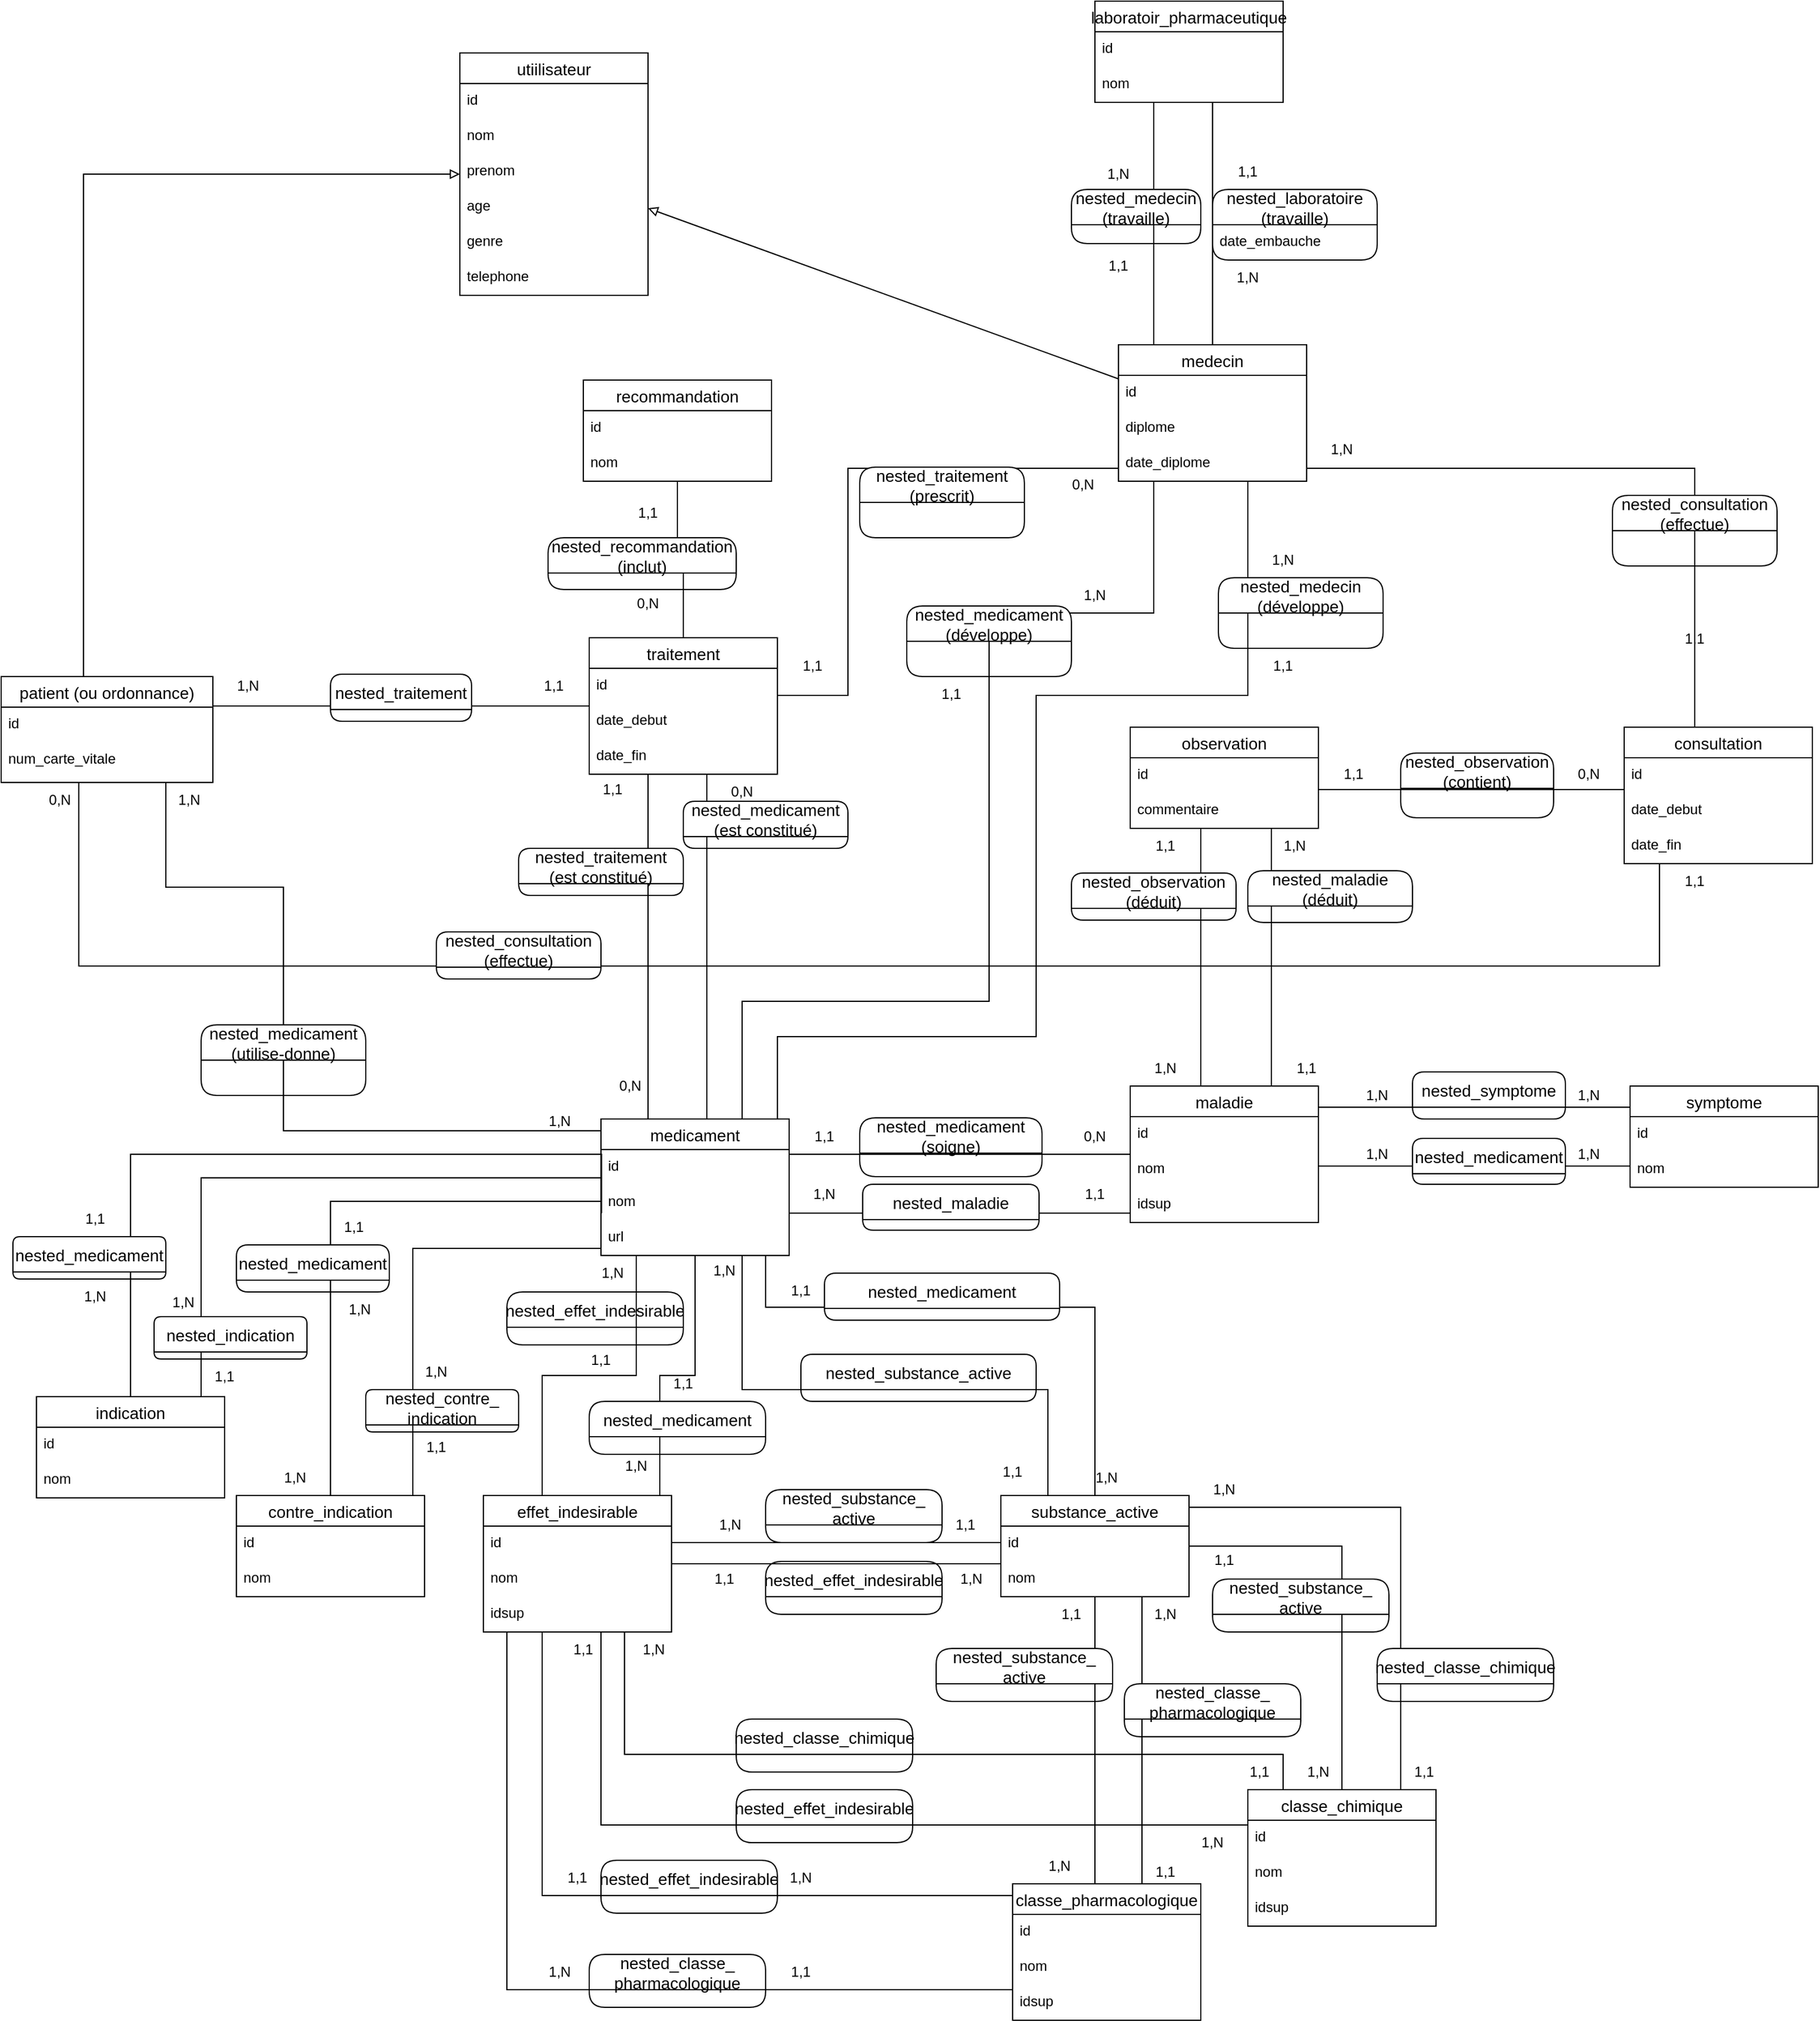 <mxfile version="20.7.4" type="google"><diagram id="4PtOgrBZ2QE4ggJhSlNV" name="Page-1"><mxGraphModel grid="1" page="1" gridSize="10" guides="1" tooltips="1" connect="1" arrows="1" fold="1" pageScale="1" pageWidth="850" pageHeight="1100" math="0" shadow="0"><root><mxCell id="0"/><mxCell id="1" parent="0"/><mxCell id="2Mwp6V84mM3RAZqL8PrA-76" style="edgeStyle=orthogonalEdgeStyle;rounded=0;orthogonalLoop=1;jettySize=auto;html=1;endArrow=none;endFill=0;" edge="1" parent="1" source="2Mwp6V84mM3RAZqL8PrA-1" target="2Mwp6V84mM3RAZqL8PrA-5"><mxGeometry relative="1" as="geometry"><Array as="points"><mxPoint x="130" y="370"/><mxPoint x="130" y="163"/><mxPoint x="30" y="163"/></Array></mxGeometry></mxCell><mxCell id="00cZYJIZdGms3VxbK3Xb-36" style="edgeStyle=orthogonalEdgeStyle;rounded=0;orthogonalLoop=1;jettySize=auto;html=1;endArrow=none;endFill=0;" edge="1" parent="1" source="2Mwp6V84mM3RAZqL8PrA-1" target="2Mwp6V84mM3RAZqL8PrA-52"><mxGeometry relative="1" as="geometry"><Array as="points"><mxPoint x="170" y="430"/></Array></mxGeometry></mxCell><mxCell id="00cZYJIZdGms3VxbK3Xb-37" style="edgeStyle=orthogonalEdgeStyle;rounded=0;orthogonalLoop=1;jettySize=auto;html=1;endArrow=none;endFill=0;" edge="1" parent="1" source="2Mwp6V84mM3RAZqL8PrA-1" target="2Mwp6V84mM3RAZqL8PrA-56"><mxGeometry relative="1" as="geometry"><Array as="points"><mxPoint x="540" y="520"/><mxPoint x="820" y="520"/></Array></mxGeometry></mxCell><mxCell id="00cZYJIZdGms3VxbK3Xb-39" style="edgeStyle=orthogonalEdgeStyle;rounded=0;orthogonalLoop=1;jettySize=auto;html=1;endArrow=none;endFill=0;" edge="1" parent="1" source="2Mwp6V84mM3RAZqL8PrA-1" target="2Mwp6V84mM3RAZqL8PrA-60"><mxGeometry relative="1" as="geometry"><Array as="points"><mxPoint x="480" y="578"/><mxPoint x="450" y="578"/></Array></mxGeometry></mxCell><mxCell id="7Fues33Tqkr5PI315sqE-9" style="edgeStyle=orthogonalEdgeStyle;rounded=0;orthogonalLoop=1;jettySize=auto;html=1;endArrow=none;endFill=0;" edge="1" parent="1" source="2Mwp6V84mM3RAZqL8PrA-1" target="2Mwp6V84mM3RAZqL8PrA-25"><mxGeometry relative="1" as="geometry"><mxPoint x="830" y="450" as="targetPoint"/><Array as="points"><mxPoint x="700" y="390"/><mxPoint x="700" y="390"/></Array></mxGeometry></mxCell><mxCell id="7Fues33Tqkr5PI315sqE-12" style="edgeStyle=orthogonalEdgeStyle;rounded=0;orthogonalLoop=1;jettySize=auto;html=1;endArrow=none;endFill=0;" edge="1" parent="1" source="2Mwp6V84mM3RAZqL8PrA-1" target="2Mwp6V84mM3RAZqL8PrA-9"><mxGeometry relative="1" as="geometry"><mxPoint x="480" y="340" as="targetPoint"/><Array as="points"><mxPoint x="440" y="330"/><mxPoint x="440" y="330"/></Array></mxGeometry></mxCell><mxCell id="2Mwp6V84mM3RAZqL8PrA-1" value="medicament" style="swimlane;fontStyle=0;childLayout=stackLayout;horizontal=1;startSize=26;horizontalStack=0;resizeParent=1;resizeParentMax=0;resizeLast=0;collapsible=1;marginBottom=0;align=center;fontSize=14;" vertex="1" parent="1"><mxGeometry x="400" y="360" width="160" height="116" as="geometry"/></mxCell><mxCell id="00cZYJIZdGms3VxbK3Xb-31" value="id" style="text;strokeColor=none;fillColor=none;spacingLeft=4;spacingRight=4;overflow=hidden;rotatable=0;points=[[0,0.5],[1,0.5]];portConstraint=eastwest;fontSize=12;" vertex="1" parent="2Mwp6V84mM3RAZqL8PrA-1"><mxGeometry y="26" width="160" height="30" as="geometry"/></mxCell><mxCell id="00cZYJIZdGms3VxbK3Xb-32" value="nom" style="text;strokeColor=none;fillColor=none;spacingLeft=4;spacingRight=4;overflow=hidden;rotatable=0;points=[[0,0.5],[1,0.5]];portConstraint=eastwest;fontSize=12;" vertex="1" parent="2Mwp6V84mM3RAZqL8PrA-1"><mxGeometry y="56" width="160" height="30" as="geometry"/></mxCell><mxCell id="2Mwp6V84mM3RAZqL8PrA-3" value="url" style="text;strokeColor=none;fillColor=none;spacingLeft=4;spacingRight=4;overflow=hidden;rotatable=0;points=[[0,0.5],[1,0.5]];portConstraint=eastwest;fontSize=12;" vertex="1" parent="2Mwp6V84mM3RAZqL8PrA-1"><mxGeometry y="86" width="160" height="30" as="geometry"/></mxCell><mxCell id="2Mwp6V84mM3RAZqL8PrA-86" style="edgeStyle=orthogonalEdgeStyle;rounded=0;orthogonalLoop=1;jettySize=auto;html=1;fontSize=20;endArrow=none;endFill=0;" edge="1" parent="1" source="2Mwp6V84mM3RAZqL8PrA-5" target="2Mwp6V84mM3RAZqL8PrA-9"><mxGeometry relative="1" as="geometry"><Array as="points"><mxPoint x="160" y="9"/><mxPoint x="160" y="9"/></Array></mxGeometry></mxCell><mxCell id="0SMAaa8XmbU1xeB7U5Fc-31" style="edgeStyle=orthogonalEdgeStyle;rounded=0;orthogonalLoop=1;jettySize=auto;html=1;endArrow=block;endFill=0;" edge="1" parent="1" source="2Mwp6V84mM3RAZqL8PrA-5" target="0SMAaa8XmbU1xeB7U5Fc-22"><mxGeometry relative="1" as="geometry"><Array as="points"><mxPoint x="-40" y="-443"/></Array></mxGeometry></mxCell><mxCell id="2Mwp6V84mM3RAZqL8PrA-5" value="patient (ou ordonnance)" style="swimlane;fontStyle=0;childLayout=stackLayout;horizontal=1;startSize=26;horizontalStack=0;resizeParent=1;resizeParentMax=0;resizeLast=0;collapsible=1;marginBottom=0;align=center;fontSize=14;" vertex="1" parent="1"><mxGeometry x="-110" y="-16" width="180" height="90" as="geometry"/></mxCell><mxCell id="2Mwp6V84mM3RAZqL8PrA-6" value="id" style="text;strokeColor=none;fillColor=none;spacingLeft=4;spacingRight=4;overflow=hidden;rotatable=0;points=[[0,0.5],[1,0.5]];portConstraint=eastwest;fontSize=12;" vertex="1" parent="2Mwp6V84mM3RAZqL8PrA-5"><mxGeometry y="26" width="180" height="30" as="geometry"/></mxCell><mxCell id="2Mwp6V84mM3RAZqL8PrA-7" value="num_carte_vitale" style="text;strokeColor=none;fillColor=none;spacingLeft=4;spacingRight=4;overflow=hidden;rotatable=0;points=[[0,0.5],[1,0.5]];portConstraint=eastwest;fontSize=12;" vertex="1" parent="2Mwp6V84mM3RAZqL8PrA-5"><mxGeometry y="56" width="180" height="34" as="geometry"/></mxCell><mxCell id="00cZYJIZdGms3VxbK3Xb-13" style="edgeStyle=orthogonalEdgeStyle;rounded=0;orthogonalLoop=1;jettySize=auto;html=1;endArrow=none;endFill=0;" edge="1" parent="1" source="2Mwp6V84mM3RAZqL8PrA-9" target="2Mwp6V84mM3RAZqL8PrA-33"><mxGeometry relative="1" as="geometry"/></mxCell><mxCell id="2Mwp6V84mM3RAZqL8PrA-9" value="traitement" style="swimlane;fontStyle=0;childLayout=stackLayout;horizontal=1;startSize=26;horizontalStack=0;resizeParent=1;resizeParentMax=0;resizeLast=0;collapsible=1;marginBottom=0;align=center;fontSize=14;" vertex="1" parent="1"><mxGeometry x="390" y="-49" width="160" height="116" as="geometry"/></mxCell><mxCell id="2Mwp6V84mM3RAZqL8PrA-10" value="id" style="text;strokeColor=none;fillColor=none;spacingLeft=4;spacingRight=4;overflow=hidden;rotatable=0;points=[[0,0.5],[1,0.5]];portConstraint=eastwest;fontSize=12;" vertex="1" parent="2Mwp6V84mM3RAZqL8PrA-9"><mxGeometry y="26" width="160" height="30" as="geometry"/></mxCell><mxCell id="00cZYJIZdGms3VxbK3Xb-3" value="date_debut" style="text;strokeColor=none;fillColor=none;spacingLeft=4;spacingRight=4;overflow=hidden;rotatable=0;points=[[0,0.5],[1,0.5]];portConstraint=eastwest;fontSize=12;" vertex="1" parent="2Mwp6V84mM3RAZqL8PrA-9"><mxGeometry y="56" width="160" height="30" as="geometry"/></mxCell><mxCell id="2Mwp6V84mM3RAZqL8PrA-12" value="date_fin" style="text;strokeColor=none;fillColor=none;spacingLeft=4;spacingRight=4;overflow=hidden;rotatable=0;points=[[0,0.5],[1,0.5]];portConstraint=eastwest;fontSize=12;" vertex="1" parent="2Mwp6V84mM3RAZqL8PrA-9"><mxGeometry y="86" width="160" height="30" as="geometry"/></mxCell><mxCell id="00cZYJIZdGms3VxbK3Xb-1" style="edgeStyle=orthogonalEdgeStyle;rounded=0;orthogonalLoop=1;jettySize=auto;html=1;endArrow=none;endFill=0;" edge="1" parent="1" source="2Mwp6V84mM3RAZqL8PrA-13" target="2Mwp6V84mM3RAZqL8PrA-9"><mxGeometry relative="1" as="geometry"><Array as="points"><mxPoint x="610" y="-193"/><mxPoint x="610"/></Array></mxGeometry></mxCell><mxCell id="00cZYJIZdGms3VxbK3Xb-50" style="edgeStyle=orthogonalEdgeStyle;rounded=0;orthogonalLoop=1;jettySize=auto;html=1;endArrow=none;endFill=0;" edge="1" parent="1" source="2Mwp6V84mM3RAZqL8PrA-13" target="2Mwp6V84mM3RAZqL8PrA-72"><mxGeometry relative="1" as="geometry"><Array as="points"><mxPoint x="920" y="-440"/><mxPoint x="920" y="-440"/></Array></mxGeometry></mxCell><mxCell id="00cZYJIZdGms3VxbK3Xb-53" style="edgeStyle=orthogonalEdgeStyle;rounded=0;orthogonalLoop=1;jettySize=auto;html=1;endArrow=none;endFill=0;" edge="1" parent="1" source="2Mwp6V84mM3RAZqL8PrA-13" target="2Mwp6V84mM3RAZqL8PrA-1"><mxGeometry x="-0.004" y="70" relative="1" as="geometry"><Array as="points"><mxPoint x="870" y="-70"/><mxPoint x="730" y="-70"/><mxPoint x="730" y="260"/><mxPoint x="520" y="260"/></Array><mxPoint as="offset"/></mxGeometry></mxCell><mxCell id="7Fues33Tqkr5PI315sqE-52" style="edgeStyle=orthogonalEdgeStyle;rounded=0;orthogonalLoop=1;jettySize=auto;html=1;endArrow=none;endFill=0;" edge="1" parent="1" source="2Mwp6V84mM3RAZqL8PrA-13" target="2Mwp6V84mM3RAZqL8PrA-72"><mxGeometry relative="1" as="geometry"><Array as="points"><mxPoint x="870" y="-430"/><mxPoint x="870" y="-430"/></Array></mxGeometry></mxCell><mxCell id="2Mwp6V84mM3RAZqL8PrA-13" value="medecin" style="swimlane;fontStyle=0;childLayout=stackLayout;horizontal=1;startSize=26;horizontalStack=0;resizeParent=1;resizeParentMax=0;resizeLast=0;collapsible=1;marginBottom=0;align=center;fontSize=14;" vertex="1" parent="1"><mxGeometry x="840" y="-298" width="160" height="116" as="geometry"/></mxCell><mxCell id="00cZYJIZdGms3VxbK3Xb-7" value="id" style="text;strokeColor=none;fillColor=none;spacingLeft=4;spacingRight=4;overflow=hidden;rotatable=0;points=[[0,0.5],[1,0.5]];portConstraint=eastwest;fontSize=12;" vertex="1" parent="2Mwp6V84mM3RAZqL8PrA-13"><mxGeometry y="26" width="160" height="30" as="geometry"/></mxCell><mxCell id="00cZYJIZdGms3VxbK3Xb-8" value="diplome" style="text;strokeColor=none;fillColor=none;spacingLeft=4;spacingRight=4;overflow=hidden;rotatable=0;points=[[0,0.5],[1,0.5]];portConstraint=eastwest;fontSize=12;" vertex="1" parent="2Mwp6V84mM3RAZqL8PrA-13"><mxGeometry y="56" width="160" height="30" as="geometry"/></mxCell><mxCell id="00cZYJIZdGms3VxbK3Xb-9" value="date_diplome" style="text;strokeColor=none;fillColor=none;spacingLeft=4;spacingRight=4;overflow=hidden;rotatable=0;points=[[0,0.5],[1,0.5]];portConstraint=eastwest;fontSize=12;" vertex="1" parent="2Mwp6V84mM3RAZqL8PrA-13"><mxGeometry y="86" width="160" height="30" as="geometry"/></mxCell><mxCell id="00cZYJIZdGms3VxbK3Xb-17" style="edgeStyle=orthogonalEdgeStyle;rounded=0;orthogonalLoop=1;jettySize=auto;html=1;endArrow=none;endFill=0;" edge="1" parent="1" source="2Mwp6V84mM3RAZqL8PrA-17" target="2Mwp6V84mM3RAZqL8PrA-25"><mxGeometry relative="1" as="geometry"><Array as="points"><mxPoint x="910" y="220"/><mxPoint x="910" y="220"/></Array></mxGeometry></mxCell><mxCell id="2Mwp6V84mM3RAZqL8PrA-17" value="observation" style="swimlane;fontStyle=0;childLayout=stackLayout;horizontal=1;startSize=26;horizontalStack=0;resizeParent=1;resizeParentMax=0;resizeLast=0;collapsible=1;marginBottom=0;align=center;fontSize=14;" vertex="1" parent="1"><mxGeometry x="850" y="27" width="160" height="86" as="geometry"/></mxCell><mxCell id="2Mwp6V84mM3RAZqL8PrA-18" value="id" style="text;strokeColor=none;fillColor=none;spacingLeft=4;spacingRight=4;overflow=hidden;rotatable=0;points=[[0,0.5],[1,0.5]];portConstraint=eastwest;fontSize=12;" vertex="1" parent="2Mwp6V84mM3RAZqL8PrA-17"><mxGeometry y="26" width="160" height="30" as="geometry"/></mxCell><mxCell id="2Mwp6V84mM3RAZqL8PrA-19" value="commentaire" style="text;strokeColor=none;fillColor=none;spacingLeft=4;spacingRight=4;overflow=hidden;rotatable=0;points=[[0,0.5],[1,0.5]];portConstraint=eastwest;fontSize=12;" vertex="1" parent="2Mwp6V84mM3RAZqL8PrA-17"><mxGeometry y="56" width="160" height="30" as="geometry"/></mxCell><mxCell id="ijAb7auDzklv6gu0b5pK-6" style="edgeStyle=orthogonalEdgeStyle;rounded=0;orthogonalLoop=1;jettySize=auto;html=1;endArrow=none;endFill=0;" edge="1" parent="1" source="2Mwp6V84mM3RAZqL8PrA-21" target="2Mwp6V84mM3RAZqL8PrA-17"><mxGeometry relative="1" as="geometry"><Array as="points"><mxPoint x="1230" y="80"/><mxPoint x="1230" y="80"/></Array></mxGeometry></mxCell><mxCell id="ijAb7auDzklv6gu0b5pK-7" style="edgeStyle=orthogonalEdgeStyle;rounded=0;orthogonalLoop=1;jettySize=auto;html=1;endArrow=none;endFill=0;" edge="1" parent="1" source="2Mwp6V84mM3RAZqL8PrA-21" target="2Mwp6V84mM3RAZqL8PrA-13"><mxGeometry relative="1" as="geometry"><Array as="points"><mxPoint x="1330" y="-193"/></Array></mxGeometry></mxCell><mxCell id="2Mwp6V84mM3RAZqL8PrA-21" value="consultation" style="swimlane;fontStyle=0;childLayout=stackLayout;horizontal=1;startSize=26;horizontalStack=0;resizeParent=1;resizeParentMax=0;resizeLast=0;collapsible=1;marginBottom=0;align=center;fontSize=14;" vertex="1" parent="1"><mxGeometry x="1270" y="27" width="160" height="116" as="geometry"/></mxCell><mxCell id="2Mwp6V84mM3RAZqL8PrA-22" value="id" style="text;strokeColor=none;fillColor=none;spacingLeft=4;spacingRight=4;overflow=hidden;rotatable=0;points=[[0,0.5],[1,0.5]];portConstraint=eastwest;fontSize=12;" vertex="1" parent="2Mwp6V84mM3RAZqL8PrA-21"><mxGeometry y="26" width="160" height="30" as="geometry"/></mxCell><mxCell id="2Mwp6V84mM3RAZqL8PrA-24" value="date_debut" style="text;strokeColor=none;fillColor=none;spacingLeft=4;spacingRight=4;overflow=hidden;rotatable=0;points=[[0,0.5],[1,0.5]];portConstraint=eastwest;fontSize=12;" vertex="1" parent="2Mwp6V84mM3RAZqL8PrA-21"><mxGeometry y="56" width="160" height="30" as="geometry"/></mxCell><mxCell id="TbSOSt1nsvt-J5v7f1e--5" value="date_fin" style="text;strokeColor=none;fillColor=none;spacingLeft=4;spacingRight=4;overflow=hidden;rotatable=0;points=[[0,0.5],[1,0.5]];portConstraint=eastwest;fontSize=12;" vertex="1" parent="2Mwp6V84mM3RAZqL8PrA-21"><mxGeometry y="86" width="160" height="30" as="geometry"/></mxCell><mxCell id="00cZYJIZdGms3VxbK3Xb-23" style="edgeStyle=orthogonalEdgeStyle;rounded=0;orthogonalLoop=1;jettySize=auto;html=1;endArrow=none;endFill=0;" edge="1" parent="1" source="2Mwp6V84mM3RAZqL8PrA-25" target="2Mwp6V84mM3RAZqL8PrA-1"><mxGeometry relative="1" as="geometry"><Array as="points"><mxPoint x="680" y="440"/><mxPoint x="680" y="440"/></Array></mxGeometry></mxCell><mxCell id="7Fues33Tqkr5PI315sqE-3" style="edgeStyle=orthogonalEdgeStyle;rounded=0;orthogonalLoop=1;jettySize=auto;html=1;endArrow=none;endFill=0;" edge="1" parent="1" source="2Mwp6V84mM3RAZqL8PrA-25" target="2Mwp6V84mM3RAZqL8PrA-17"><mxGeometry relative="1" as="geometry"><Array as="points"><mxPoint x="970" y="160"/><mxPoint x="970" y="160"/></Array></mxGeometry></mxCell><mxCell id="2Mwp6V84mM3RAZqL8PrA-25" value="maladie" style="swimlane;fontStyle=0;childLayout=stackLayout;horizontal=1;startSize=26;horizontalStack=0;resizeParent=1;resizeParentMax=0;resizeLast=0;collapsible=1;marginBottom=0;align=center;fontSize=14;" vertex="1" parent="1"><mxGeometry x="850" y="332" width="160" height="116" as="geometry"/></mxCell><mxCell id="2Mwp6V84mM3RAZqL8PrA-26" value="id" style="text;strokeColor=none;fillColor=none;spacingLeft=4;spacingRight=4;overflow=hidden;rotatable=0;points=[[0,0.5],[1,0.5]];portConstraint=eastwest;fontSize=12;" vertex="1" parent="2Mwp6V84mM3RAZqL8PrA-25"><mxGeometry y="26" width="160" height="30" as="geometry"/></mxCell><mxCell id="2Mwp6V84mM3RAZqL8PrA-27" value="nom" style="text;strokeColor=none;fillColor=none;spacingLeft=4;spacingRight=4;overflow=hidden;rotatable=0;points=[[0,0.5],[1,0.5]];portConstraint=eastwest;fontSize=12;" vertex="1" parent="2Mwp6V84mM3RAZqL8PrA-25"><mxGeometry y="56" width="160" height="30" as="geometry"/></mxCell><mxCell id="bia7doOxp3Juzi_oOKp6-3" value="idsup" style="text;strokeColor=none;fillColor=none;spacingLeft=4;spacingRight=4;overflow=hidden;rotatable=0;points=[[0,0.5],[1,0.5]];portConstraint=eastwest;fontSize=12;" vertex="1" parent="2Mwp6V84mM3RAZqL8PrA-25"><mxGeometry y="86" width="160" height="30" as="geometry"/></mxCell><mxCell id="2Mwp6V84mM3RAZqL8PrA-33" value="recommandation" style="swimlane;fontStyle=0;childLayout=stackLayout;horizontal=1;startSize=26;horizontalStack=0;resizeParent=1;resizeParentMax=0;resizeLast=0;collapsible=1;marginBottom=0;align=center;fontSize=14;" vertex="1" parent="1"><mxGeometry x="385" y="-268" width="160" height="86" as="geometry"/></mxCell><mxCell id="2Mwp6V84mM3RAZqL8PrA-34" value="id" style="text;strokeColor=none;fillColor=none;spacingLeft=4;spacingRight=4;overflow=hidden;rotatable=0;points=[[0,0.5],[1,0.5]];portConstraint=eastwest;fontSize=12;" vertex="1" parent="2Mwp6V84mM3RAZqL8PrA-33"><mxGeometry y="26" width="160" height="30" as="geometry"/></mxCell><mxCell id="2Mwp6V84mM3RAZqL8PrA-35" value="nom" style="text;strokeColor=none;fillColor=none;spacingLeft=4;spacingRight=4;overflow=hidden;rotatable=0;points=[[0,0.5],[1,0.5]];portConstraint=eastwest;fontSize=12;" vertex="1" parent="2Mwp6V84mM3RAZqL8PrA-33"><mxGeometry y="56" width="160" height="30" as="geometry"/></mxCell><mxCell id="2Mwp6V84mM3RAZqL8PrA-45" value="0,N" style="text;html=1;strokeColor=none;fillColor=none;align=center;verticalAlign=middle;whiteSpace=wrap;rounded=0;" vertex="1" parent="1"><mxGeometry x="395" y="317" width="60" height="30" as="geometry"/></mxCell><mxCell id="2Mwp6V84mM3RAZqL8PrA-46" value="0,N" style="text;html=1;strokeColor=none;fillColor=none;align=center;verticalAlign=middle;whiteSpace=wrap;rounded=0;" vertex="1" parent="1"><mxGeometry x="490" y="67" width="60" height="30" as="geometry"/></mxCell><mxCell id="2Mwp6V84mM3RAZqL8PrA-52" value="contre_indication" style="swimlane;fontStyle=0;childLayout=stackLayout;horizontal=1;startSize=26;horizontalStack=0;resizeParent=1;resizeParentMax=0;resizeLast=0;collapsible=1;marginBottom=0;align=center;fontSize=14;" vertex="1" parent="1"><mxGeometry x="90" y="680" width="160" height="86" as="geometry"/></mxCell><mxCell id="2Mwp6V84mM3RAZqL8PrA-53" value="id" style="text;strokeColor=none;fillColor=none;spacingLeft=4;spacingRight=4;overflow=hidden;rotatable=0;points=[[0,0.5],[1,0.5]];portConstraint=eastwest;fontSize=12;" vertex="1" parent="2Mwp6V84mM3RAZqL8PrA-52"><mxGeometry y="26" width="160" height="30" as="geometry"/></mxCell><mxCell id="2Mwp6V84mM3RAZqL8PrA-54" value="nom" style="text;strokeColor=none;fillColor=none;spacingLeft=4;spacingRight=4;overflow=hidden;rotatable=0;points=[[0,0.5],[1,0.5]];portConstraint=eastwest;fontSize=12;" vertex="1" parent="2Mwp6V84mM3RAZqL8PrA-52"><mxGeometry y="56" width="160" height="30" as="geometry"/></mxCell><mxCell id="00cZYJIZdGms3VxbK3Xb-40" style="edgeStyle=orthogonalEdgeStyle;rounded=0;orthogonalLoop=1;jettySize=auto;html=1;endArrow=none;endFill=0;" edge="1" parent="1" source="2Mwp6V84mM3RAZqL8PrA-56" target="2Mwp6V84mM3RAZqL8PrA-68"><mxGeometry relative="1" as="geometry"><Array as="points"><mxPoint x="820" y="990"/><mxPoint x="820" y="990"/></Array></mxGeometry></mxCell><mxCell id="00cZYJIZdGms3VxbK3Xb-41" style="edgeStyle=orthogonalEdgeStyle;rounded=0;orthogonalLoop=1;jettySize=auto;html=1;endArrow=none;endFill=0;" edge="1" parent="1" source="2Mwp6V84mM3RAZqL8PrA-56" target="2Mwp6V84mM3RAZqL8PrA-64"><mxGeometry relative="1" as="geometry"/></mxCell><mxCell id="00cZYJIZdGms3VxbK3Xb-44" style="edgeStyle=orthogonalEdgeStyle;rounded=0;orthogonalLoop=1;jettySize=auto;html=1;endArrow=none;endFill=0;" edge="1" parent="1" source="2Mwp6V84mM3RAZqL8PrA-56" target="2Mwp6V84mM3RAZqL8PrA-60"><mxGeometry relative="1" as="geometry"><Array as="points"><mxPoint x="640" y="720"/><mxPoint x="640" y="720"/></Array></mxGeometry></mxCell><mxCell id="2Mwp6V84mM3RAZqL8PrA-56" value="substance_active" style="swimlane;fontStyle=0;childLayout=stackLayout;horizontal=1;startSize=26;horizontalStack=0;resizeParent=1;resizeParentMax=0;resizeLast=0;collapsible=1;marginBottom=0;align=center;fontSize=14;" vertex="1" parent="1"><mxGeometry x="740" y="680" width="160" height="86" as="geometry"/></mxCell><mxCell id="2Mwp6V84mM3RAZqL8PrA-57" value="id" style="text;strokeColor=none;fillColor=none;spacingLeft=4;spacingRight=4;overflow=hidden;rotatable=0;points=[[0,0.5],[1,0.5]];portConstraint=eastwest;fontSize=12;" vertex="1" parent="2Mwp6V84mM3RAZqL8PrA-56"><mxGeometry y="26" width="160" height="30" as="geometry"/></mxCell><mxCell id="2Mwp6V84mM3RAZqL8PrA-58" value="nom" style="text;strokeColor=none;fillColor=none;spacingLeft=4;spacingRight=4;overflow=hidden;rotatable=0;points=[[0,0.5],[1,0.5]];portConstraint=eastwest;fontSize=12;" vertex="1" parent="2Mwp6V84mM3RAZqL8PrA-56"><mxGeometry y="56" width="160" height="30" as="geometry"/></mxCell><mxCell id="2Mwp6V84mM3RAZqL8PrA-60" value="effet_indesirable" style="swimlane;fontStyle=0;childLayout=stackLayout;horizontal=1;startSize=26;horizontalStack=0;resizeParent=1;resizeParentMax=0;resizeLast=0;collapsible=1;marginBottom=0;align=center;fontSize=14;" vertex="1" parent="1"><mxGeometry x="300" y="680" width="160" height="116" as="geometry"/></mxCell><mxCell id="2Mwp6V84mM3RAZqL8PrA-61" value="id" style="text;strokeColor=none;fillColor=none;spacingLeft=4;spacingRight=4;overflow=hidden;rotatable=0;points=[[0,0.5],[1,0.5]];portConstraint=eastwest;fontSize=12;" vertex="1" parent="2Mwp6V84mM3RAZqL8PrA-60"><mxGeometry y="26" width="160" height="30" as="geometry"/></mxCell><mxCell id="2Mwp6V84mM3RAZqL8PrA-62" value="nom" style="text;strokeColor=none;fillColor=none;spacingLeft=4;spacingRight=4;overflow=hidden;rotatable=0;points=[[0,0.5],[1,0.5]];portConstraint=eastwest;fontSize=12;" vertex="1" parent="2Mwp6V84mM3RAZqL8PrA-60"><mxGeometry y="56" width="160" height="30" as="geometry"/></mxCell><mxCell id="2Mwp6V84mM3RAZqL8PrA-63" value="idsup" style="text;strokeColor=none;fillColor=none;spacingLeft=4;spacingRight=4;overflow=hidden;rotatable=0;points=[[0,0.5],[1,0.5]];portConstraint=eastwest;fontSize=12;" vertex="1" parent="2Mwp6V84mM3RAZqL8PrA-60"><mxGeometry y="86" width="160" height="30" as="geometry"/></mxCell><mxCell id="00cZYJIZdGms3VxbK3Xb-46" style="edgeStyle=orthogonalEdgeStyle;rounded=0;orthogonalLoop=1;jettySize=auto;html=1;endArrow=none;endFill=0;" edge="1" parent="1" source="2Mwp6V84mM3RAZqL8PrA-64" target="2Mwp6V84mM3RAZqL8PrA-60"><mxGeometry relative="1" as="geometry"><Array as="points"><mxPoint x="980" y="900"/><mxPoint x="420" y="900"/></Array></mxGeometry></mxCell><mxCell id="2Mwp6V84mM3RAZqL8PrA-64" value="classe_chimique" style="swimlane;fontStyle=0;childLayout=stackLayout;horizontal=1;startSize=26;horizontalStack=0;resizeParent=1;resizeParentMax=0;resizeLast=0;collapsible=1;marginBottom=0;align=center;fontSize=14;" vertex="1" parent="1"><mxGeometry x="950" y="930" width="160" height="116" as="geometry"/></mxCell><mxCell id="0SMAaa8XmbU1xeB7U5Fc-8" value="id" style="text;strokeColor=none;fillColor=none;spacingLeft=4;spacingRight=4;overflow=hidden;rotatable=0;points=[[0,0.5],[1,0.5]];portConstraint=eastwest;fontSize=12;" vertex="1" parent="2Mwp6V84mM3RAZqL8PrA-64"><mxGeometry y="26" width="160" height="30" as="geometry"/></mxCell><mxCell id="0SMAaa8XmbU1xeB7U5Fc-9" value="nom" style="text;strokeColor=none;fillColor=none;spacingLeft=4;spacingRight=4;overflow=hidden;rotatable=0;points=[[0,0.5],[1,0.5]];portConstraint=eastwest;fontSize=12;" vertex="1" parent="2Mwp6V84mM3RAZqL8PrA-64"><mxGeometry y="56" width="160" height="30" as="geometry"/></mxCell><mxCell id="0SMAaa8XmbU1xeB7U5Fc-10" value="idsup" style="text;strokeColor=none;fillColor=none;spacingLeft=4;spacingRight=4;overflow=hidden;rotatable=0;points=[[0,0.5],[1,0.5]];portConstraint=eastwest;fontSize=12;" vertex="1" parent="2Mwp6V84mM3RAZqL8PrA-64"><mxGeometry y="86" width="160" height="30" as="geometry"/></mxCell><mxCell id="00cZYJIZdGms3VxbK3Xb-45" style="edgeStyle=orthogonalEdgeStyle;rounded=0;orthogonalLoop=1;jettySize=auto;html=1;endArrow=none;endFill=0;" edge="1" parent="1" source="2Mwp6V84mM3RAZqL8PrA-68" target="2Mwp6V84mM3RAZqL8PrA-60"><mxGeometry relative="1" as="geometry"><Array as="points"><mxPoint x="350" y="1020"/></Array></mxGeometry></mxCell><mxCell id="2Mwp6V84mM3RAZqL8PrA-68" value="classe_pharmacologique" style="swimlane;fontStyle=0;childLayout=stackLayout;horizontal=1;startSize=26;horizontalStack=0;resizeParent=1;resizeParentMax=0;resizeLast=0;collapsible=1;marginBottom=0;align=center;fontSize=14;" vertex="1" parent="1"><mxGeometry x="750" y="1010" width="160" height="116" as="geometry"/></mxCell><mxCell id="2Mwp6V84mM3RAZqL8PrA-69" value="id" style="text;strokeColor=none;fillColor=none;spacingLeft=4;spacingRight=4;overflow=hidden;rotatable=0;points=[[0,0.5],[1,0.5]];portConstraint=eastwest;fontSize=12;" vertex="1" parent="2Mwp6V84mM3RAZqL8PrA-68"><mxGeometry y="26" width="160" height="30" as="geometry"/></mxCell><mxCell id="2Mwp6V84mM3RAZqL8PrA-70" value="nom" style="text;strokeColor=none;fillColor=none;spacingLeft=4;spacingRight=4;overflow=hidden;rotatable=0;points=[[0,0.5],[1,0.5]];portConstraint=eastwest;fontSize=12;" vertex="1" parent="2Mwp6V84mM3RAZqL8PrA-68"><mxGeometry y="56" width="160" height="30" as="geometry"/></mxCell><mxCell id="2Mwp6V84mM3RAZqL8PrA-71" value="idsup" style="text;strokeColor=none;fillColor=none;spacingLeft=4;spacingRight=4;overflow=hidden;rotatable=0;points=[[0,0.5],[1,0.5]];portConstraint=eastwest;fontSize=12;" vertex="1" parent="2Mwp6V84mM3RAZqL8PrA-68"><mxGeometry y="86" width="160" height="30" as="geometry"/></mxCell><mxCell id="2Mwp6V84mM3RAZqL8PrA-72" value="laboratoir_pharmaceutique" style="swimlane;fontStyle=0;childLayout=stackLayout;horizontal=1;startSize=26;horizontalStack=0;resizeParent=1;resizeParentMax=0;resizeLast=0;collapsible=1;marginBottom=0;align=center;fontSize=14;" vertex="1" parent="1"><mxGeometry x="820" y="-590" width="160" height="86" as="geometry"/></mxCell><mxCell id="2Mwp6V84mM3RAZqL8PrA-73" value="id" style="text;strokeColor=none;fillColor=none;spacingLeft=4;spacingRight=4;overflow=hidden;rotatable=0;points=[[0,0.5],[1,0.5]];portConstraint=eastwest;fontSize=12;" vertex="1" parent="2Mwp6V84mM3RAZqL8PrA-72"><mxGeometry y="26" width="160" height="30" as="geometry"/></mxCell><mxCell id="2Mwp6V84mM3RAZqL8PrA-74" value="nom" style="text;strokeColor=none;fillColor=none;spacingLeft=4;spacingRight=4;overflow=hidden;rotatable=0;points=[[0,0.5],[1,0.5]];portConstraint=eastwest;fontSize=12;" vertex="1" parent="2Mwp6V84mM3RAZqL8PrA-72"><mxGeometry y="56" width="160" height="30" as="geometry"/></mxCell><mxCell id="2Mwp6V84mM3RAZqL8PrA-77" value="nested_medicament&#10;(utilise-donne)" style="swimlane;childLayout=stackLayout;horizontal=1;startSize=30;horizontalStack=0;rounded=1;fontSize=14;fontStyle=0;strokeWidth=1;resizeParent=0;resizeLast=1;shadow=0;dashed=0;align=center;" vertex="1" parent="1"><mxGeometry x="60" y="280" width="140" height="60" as="geometry"/></mxCell><mxCell id="2Mwp6V84mM3RAZqL8PrA-79" value="1,N" style="text;html=1;strokeColor=none;fillColor=none;align=center;verticalAlign=middle;whiteSpace=wrap;rounded=0;" vertex="1" parent="1"><mxGeometry x="335" y="347" width="60" height="30" as="geometry"/></mxCell><mxCell id="2Mwp6V84mM3RAZqL8PrA-81" value="1,N" style="text;html=1;strokeColor=none;fillColor=none;align=center;verticalAlign=middle;whiteSpace=wrap;rounded=0;" vertex="1" parent="1"><mxGeometry x="20" y="74" width="60" height="30" as="geometry"/></mxCell><mxCell id="2Mwp6V84mM3RAZqL8PrA-92" value="1,N" style="text;html=1;strokeColor=none;fillColor=none;align=center;verticalAlign=middle;whiteSpace=wrap;rounded=0;" vertex="1" parent="1"><mxGeometry x="70" y="-23" width="60" height="30" as="geometry"/></mxCell><mxCell id="2Mwp6V84mM3RAZqL8PrA-93" value="1,1" style="text;html=1;strokeColor=none;fillColor=none;align=center;verticalAlign=middle;whiteSpace=wrap;rounded=0;" vertex="1" parent="1"><mxGeometry x="330" y="-23" width="60" height="30" as="geometry"/></mxCell><mxCell id="2Mwp6V84mM3RAZqL8PrA-94" value="nested_traitement&#10;(prescrit)" style="swimlane;childLayout=stackLayout;horizontal=1;startSize=30;horizontalStack=0;rounded=1;fontSize=14;fontStyle=0;strokeWidth=1;resizeParent=0;resizeLast=1;shadow=0;dashed=0;align=center;" vertex="1" parent="1"><mxGeometry x="620" y="-194" width="140" height="60" as="geometry"/></mxCell><mxCell id="2Mwp6V84mM3RAZqL8PrA-95" value="nested_consultation&#10;(effectue)" style="swimlane;childLayout=stackLayout;horizontal=1;startSize=30;horizontalStack=0;rounded=1;fontSize=14;fontStyle=0;strokeWidth=1;resizeParent=0;resizeLast=1;shadow=0;dashed=0;align=center;" vertex="1" parent="1"><mxGeometry x="1260" y="-170" width="140" height="60" as="geometry"/></mxCell><mxCell id="00cZYJIZdGms3VxbK3Xb-14" value="nested_recommandation&#10;(inclut)" style="swimlane;childLayout=stackLayout;horizontal=1;startSize=30;horizontalStack=0;rounded=1;fontSize=14;fontStyle=0;strokeWidth=1;resizeParent=0;resizeLast=1;shadow=0;dashed=0;align=center;" vertex="1" parent="1"><mxGeometry x="355" y="-134" width="160" height="44" as="geometry"/></mxCell><mxCell id="00cZYJIZdGms3VxbK3Xb-15" value="0,N" style="text;html=1;strokeColor=none;fillColor=none;align=center;verticalAlign=middle;whiteSpace=wrap;rounded=0;" vertex="1" parent="1"><mxGeometry x="410" y="-93" width="60" height="30" as="geometry"/></mxCell><mxCell id="00cZYJIZdGms3VxbK3Xb-16" value="1,1" style="text;html=1;strokeColor=none;fillColor=none;align=center;verticalAlign=middle;whiteSpace=wrap;rounded=0;" vertex="1" parent="1"><mxGeometry x="410" y="-170" width="60" height="30" as="geometry"/></mxCell><mxCell id="00cZYJIZdGms3VxbK3Xb-18" value="nested_observation&#10;(déduit)" style="swimlane;childLayout=stackLayout;horizontal=1;startSize=30;horizontalStack=0;rounded=1;fontSize=14;fontStyle=0;strokeWidth=1;resizeParent=0;resizeLast=1;shadow=0;dashed=0;align=center;" vertex="1" parent="1"><mxGeometry x="800" y="151" width="140" height="40" as="geometry"/></mxCell><mxCell id="00cZYJIZdGms3VxbK3Xb-51" value="nested_laboratoire&#10;(travaille)" style="swimlane;childLayout=stackLayout;horizontal=1;startSize=30;horizontalStack=0;rounded=1;fontSize=14;fontStyle=0;strokeWidth=1;resizeParent=0;resizeLast=1;shadow=0;dashed=0;align=center;" vertex="1" parent="1"><mxGeometry x="920" y="-430" width="140" height="60" as="geometry"/></mxCell><mxCell id="ijAb7auDzklv6gu0b5pK-3" value="date_embauche" style="text;strokeColor=none;fillColor=none;spacingLeft=4;spacingRight=4;overflow=hidden;rotatable=0;points=[[0,0.5],[1,0.5]];portConstraint=eastwest;fontSize=12;" vertex="1" parent="00cZYJIZdGms3VxbK3Xb-51"><mxGeometry y="30" width="140" height="30" as="geometry"/></mxCell><mxCell id="00cZYJIZdGms3VxbK3Xb-52" value="1,N" style="text;html=1;strokeColor=none;fillColor=none;align=center;verticalAlign=middle;whiteSpace=wrap;rounded=0;" vertex="1" parent="1"><mxGeometry x="920" y="-370" width="60" height="30" as="geometry"/></mxCell><mxCell id="00cZYJIZdGms3VxbK3Xb-54" value="1,N" style="text;html=1;strokeColor=none;fillColor=none;align=center;verticalAlign=middle;whiteSpace=wrap;rounded=0;" vertex="1" parent="1"><mxGeometry x="790" y="-100" width="60" height="30" as="geometry"/></mxCell><mxCell id="d9TFx7nt7TcDSYXDL4I5-2" style="edgeStyle=orthogonalEdgeStyle;rounded=0;orthogonalLoop=1;jettySize=auto;html=1;endArrow=none;endFill=0;" edge="1" parent="1" source="2Mwp6V84mM3RAZqL8PrA-5" target="2Mwp6V84mM3RAZqL8PrA-21"><mxGeometry relative="1" as="geometry"><Array as="points"><mxPoint x="-44" y="230"/><mxPoint x="1300" y="230"/></Array><mxPoint x="-44.059" y="104" as="sourcePoint"/></mxGeometry></mxCell><mxCell id="d9TFx7nt7TcDSYXDL4I5-3" value="nested_consultation&#10;(effectue)" style="swimlane;childLayout=stackLayout;horizontal=1;startSize=30;horizontalStack=0;rounded=1;fontSize=14;fontStyle=0;strokeWidth=1;resizeParent=0;resizeLast=1;shadow=0;dashed=0;align=center;" vertex="1" parent="1"><mxGeometry x="260" y="201" width="140" height="40" as="geometry"/></mxCell><mxCell id="d9TFx7nt7TcDSYXDL4I5-5" value="0,N" style="text;html=1;strokeColor=none;fillColor=none;align=center;verticalAlign=middle;whiteSpace=wrap;rounded=0;" vertex="1" parent="1"><mxGeometry x="-90" y="74" width="60" height="30" as="geometry"/></mxCell><mxCell id="d9TFx7nt7TcDSYXDL4I5-6" value="1,1" style="text;html=1;strokeColor=none;fillColor=none;align=center;verticalAlign=middle;whiteSpace=wrap;rounded=0;" vertex="1" parent="1"><mxGeometry x="1300" y="143" width="60" height="30" as="geometry"/></mxCell><mxCell id="ijAb7auDzklv6gu0b5pK-2" value="1,1" style="text;html=1;strokeColor=none;fillColor=none;align=center;verticalAlign=middle;whiteSpace=wrap;rounded=0;" vertex="1" parent="1"><mxGeometry x="920" y="-460" width="60" height="30" as="geometry"/></mxCell><mxCell id="ijAb7auDzklv6gu0b5pK-4" value="0,N" style="text;html=1;strokeColor=none;fillColor=none;align=center;verticalAlign=middle;whiteSpace=wrap;rounded=0;" vertex="1" parent="1"><mxGeometry x="780" y="-194" width="60" height="30" as="geometry"/></mxCell><mxCell id="ijAb7auDzklv6gu0b5pK-5" value="1,1" style="text;html=1;strokeColor=none;fillColor=none;align=center;verticalAlign=middle;whiteSpace=wrap;rounded=0;" vertex="1" parent="1"><mxGeometry x="550" y="-40" width="60" height="30" as="geometry"/></mxCell><mxCell id="ijAb7auDzklv6gu0b5pK-8" value="1,N" style="text;html=1;strokeColor=none;fillColor=none;align=center;verticalAlign=middle;whiteSpace=wrap;rounded=0;" vertex="1" parent="1"><mxGeometry x="1000" y="-224" width="60" height="30" as="geometry"/></mxCell><mxCell id="ijAb7auDzklv6gu0b5pK-9" value="1,1" style="text;html=1;strokeColor=none;fillColor=none;align=center;verticalAlign=middle;whiteSpace=wrap;rounded=0;" vertex="1" parent="1"><mxGeometry x="1300" y="-63" width="60" height="30" as="geometry"/></mxCell><mxCell id="ijAb7auDzklv6gu0b5pK-10" value="nested_observation&#10;(contient)" style="swimlane;childLayout=stackLayout;horizontal=1;startSize=30;horizontalStack=0;rounded=1;fontSize=14;fontStyle=0;strokeWidth=1;resizeParent=0;resizeLast=1;shadow=0;dashed=0;align=center;" vertex="1" parent="1"><mxGeometry x="1080" y="49" width="130" height="55" as="geometry"/></mxCell><mxCell id="ijAb7auDzklv6gu0b5pK-11" value="0,N" style="text;html=1;strokeColor=none;fillColor=none;align=center;verticalAlign=middle;whiteSpace=wrap;rounded=0;" vertex="1" parent="1"><mxGeometry x="1210" y="52" width="60" height="30" as="geometry"/></mxCell><mxCell id="ijAb7auDzklv6gu0b5pK-12" value="1,1" style="text;html=1;strokeColor=none;fillColor=none;align=center;verticalAlign=middle;whiteSpace=wrap;rounded=0;" vertex="1" parent="1"><mxGeometry x="1010" y="52" width="60" height="30" as="geometry"/></mxCell><mxCell id="ijAb7auDzklv6gu0b5pK-21" style="edgeStyle=orthogonalEdgeStyle;rounded=0;orthogonalLoop=1;jettySize=auto;html=1;endArrow=none;endFill=0;" edge="1" parent="1" source="ijAb7auDzklv6gu0b5pK-14" target="2Mwp6V84mM3RAZqL8PrA-25"><mxGeometry relative="1" as="geometry"><Array as="points"><mxPoint x="1270" y="350"/><mxPoint x="1270" y="350"/></Array></mxGeometry></mxCell><mxCell id="7Fues33Tqkr5PI315sqE-5" style="edgeStyle=orthogonalEdgeStyle;rounded=0;orthogonalLoop=1;jettySize=auto;html=1;endArrow=none;endFill=0;" edge="1" parent="1" source="ijAb7auDzklv6gu0b5pK-14" target="2Mwp6V84mM3RAZqL8PrA-25"><mxGeometry relative="1" as="geometry"><Array as="points"><mxPoint x="1260" y="400"/><mxPoint x="1260" y="400"/></Array></mxGeometry></mxCell><mxCell id="ijAb7auDzklv6gu0b5pK-14" value="symptome" style="swimlane;fontStyle=0;childLayout=stackLayout;horizontal=1;startSize=26;horizontalStack=0;resizeParent=1;resizeParentMax=0;resizeLast=0;collapsible=1;marginBottom=0;align=center;fontSize=14;" vertex="1" parent="1"><mxGeometry x="1275" y="332" width="160" height="86" as="geometry"/></mxCell><mxCell id="ijAb7auDzklv6gu0b5pK-15" value="id" style="text;strokeColor=none;fillColor=none;spacingLeft=4;spacingRight=4;overflow=hidden;rotatable=0;points=[[0,0.5],[1,0.5]];portConstraint=eastwest;fontSize=12;" vertex="1" parent="ijAb7auDzklv6gu0b5pK-14"><mxGeometry y="26" width="160" height="30" as="geometry"/></mxCell><mxCell id="ijAb7auDzklv6gu0b5pK-16" value="nom" style="text;strokeColor=none;fillColor=none;spacingLeft=4;spacingRight=4;overflow=hidden;rotatable=0;points=[[0,0.5],[1,0.5]];portConstraint=eastwest;fontSize=12;" vertex="1" parent="ijAb7auDzklv6gu0b5pK-14"><mxGeometry y="56" width="160" height="30" as="geometry"/></mxCell><mxCell id="ijAb7auDzklv6gu0b5pK-19" value="nested_symptome" style="swimlane;childLayout=stackLayout;horizontal=1;startSize=30;horizontalStack=0;rounded=1;fontSize=14;fontStyle=0;strokeWidth=1;resizeParent=0;resizeLast=1;shadow=0;dashed=0;align=center;" vertex="1" parent="1"><mxGeometry x="1090" y="320" width="130" height="40" as="geometry"/></mxCell><mxCell id="ijAb7auDzklv6gu0b5pK-23" value="1,N" style="text;html=1;strokeColor=none;fillColor=none;align=center;verticalAlign=middle;whiteSpace=wrap;rounded=0;" vertex="1" parent="1"><mxGeometry x="1030" y="325" width="60" height="30" as="geometry"/></mxCell><mxCell id="ijAb7auDzklv6gu0b5pK-24" value="1,N" style="text;html=1;strokeColor=none;fillColor=none;align=center;verticalAlign=middle;whiteSpace=wrap;rounded=0;" vertex="1" parent="1"><mxGeometry x="1210" y="325" width="60" height="30" as="geometry"/></mxCell><mxCell id="ijAb7auDzklv6gu0b5pK-36" style="edgeStyle=orthogonalEdgeStyle;rounded=0;orthogonalLoop=1;jettySize=auto;html=1;entryX=0.003;entryY=0.804;entryDx=0;entryDy=0;entryPerimeter=0;endArrow=none;endFill=0;" edge="1" parent="1" source="ijAb7auDzklv6gu0b5pK-32" target="00cZYJIZdGms3VxbK3Xb-32"><mxGeometry relative="1" as="geometry"><Array as="points"><mxPoint y="390"/><mxPoint x="400" y="390"/></Array></mxGeometry></mxCell><mxCell id="ijAb7auDzklv6gu0b5pK-32" value="indication" style="swimlane;fontStyle=0;childLayout=stackLayout;horizontal=1;startSize=26;horizontalStack=0;resizeParent=1;resizeParentMax=0;resizeLast=0;collapsible=1;marginBottom=0;align=center;fontSize=14;" vertex="1" parent="1"><mxGeometry x="-80" y="596" width="160" height="86" as="geometry"/></mxCell><mxCell id="ijAb7auDzklv6gu0b5pK-33" value="id" style="text;strokeColor=none;fillColor=none;spacingLeft=4;spacingRight=4;overflow=hidden;rotatable=0;points=[[0,0.5],[1,0.5]];portConstraint=eastwest;fontSize=12;" vertex="1" parent="ijAb7auDzklv6gu0b5pK-32"><mxGeometry y="26" width="160" height="30" as="geometry"/></mxCell><mxCell id="ijAb7auDzklv6gu0b5pK-34" value="nom" style="text;strokeColor=none;fillColor=none;spacingLeft=4;spacingRight=4;overflow=hidden;rotatable=0;points=[[0,0.5],[1,0.5]];portConstraint=eastwest;fontSize=12;" vertex="1" parent="ijAb7auDzklv6gu0b5pK-32"><mxGeometry y="56" width="160" height="30" as="geometry"/></mxCell><mxCell id="TbSOSt1nsvt-J5v7f1e--2" value="1,N" style="text;html=1;strokeColor=none;fillColor=none;align=center;verticalAlign=middle;whiteSpace=wrap;rounded=0;" vertex="1" parent="1"><mxGeometry x="230" y="560" width="60" height="30" as="geometry"/></mxCell><mxCell id="TbSOSt1nsvt-J5v7f1e--4" value="1,N" style="text;html=1;strokeColor=none;fillColor=none;align=center;verticalAlign=middle;whiteSpace=wrap;rounded=0;" vertex="1" parent="1"><mxGeometry x="110" y="650" width="60" height="30" as="geometry"/></mxCell><mxCell id="Lo5pXiBI-PmqfLzDkMb9-4" value="0,N" style="text;html=1;strokeColor=none;fillColor=none;align=center;verticalAlign=middle;whiteSpace=wrap;rounded=0;" vertex="1" parent="1"><mxGeometry x="790" y="360" width="60" height="30" as="geometry"/></mxCell><mxCell id="0SMAaa8XmbU1xeB7U5Fc-3" value="nested_medicament" style="swimlane;childLayout=stackLayout;horizontal=1;startSize=30;horizontalStack=0;rounded=1;fontSize=14;fontStyle=0;strokeWidth=1;resizeParent=0;resizeLast=1;shadow=0;dashed=0;align=center;" vertex="1" parent="1"><mxGeometry x="90" y="467" width="130" height="40" as="geometry"/></mxCell><mxCell id="0SMAaa8XmbU1xeB7U5Fc-4" value="nested_medicament" style="swimlane;childLayout=stackLayout;horizontal=1;startSize=30;horizontalStack=0;rounded=1;fontSize=14;fontStyle=0;strokeWidth=1;resizeParent=0;resizeLast=1;shadow=0;dashed=0;align=center;" vertex="1" parent="1"><mxGeometry x="-100" y="460" width="130" height="36" as="geometry"/></mxCell><mxCell id="0SMAaa8XmbU1xeB7U5Fc-5" value="nested_effet_indesirable" style="swimlane;childLayout=stackLayout;horizontal=1;startSize=30;horizontalStack=0;rounded=1;fontSize=14;fontStyle=0;strokeWidth=1;resizeParent=0;resizeLast=1;shadow=0;dashed=0;align=center;" vertex="1" parent="1"><mxGeometry x="320" y="507" width="150" height="45" as="geometry"/></mxCell><mxCell id="0SMAaa8XmbU1xeB7U5Fc-7" value="1,N" style="text;html=1;strokeColor=none;fillColor=none;align=center;verticalAlign=middle;whiteSpace=wrap;rounded=0;" vertex="1" parent="1"><mxGeometry x="800" y="650" width="60" height="30" as="geometry"/></mxCell><mxCell id="0SMAaa8XmbU1xeB7U5Fc-12" value="nested_substance_active" style="swimlane;childLayout=stackLayout;horizontal=1;startSize=30;horizontalStack=0;rounded=1;fontSize=14;fontStyle=0;strokeWidth=1;resizeParent=0;resizeLast=1;shadow=0;dashed=0;align=center;" vertex="1" parent="1"><mxGeometry x="570" y="560" width="200" height="40" as="geometry"/></mxCell><mxCell id="0SMAaa8XmbU1xeB7U5Fc-22" value="utiilisateur" style="swimlane;fontStyle=0;childLayout=stackLayout;horizontal=1;startSize=26;horizontalStack=0;resizeParent=1;resizeParentMax=0;resizeLast=0;collapsible=1;marginBottom=0;align=center;fontSize=14;" vertex="1" parent="1"><mxGeometry x="280" y="-546" width="160" height="206" as="geometry"/></mxCell><mxCell id="0SMAaa8XmbU1xeB7U5Fc-23" value="id" style="text;strokeColor=none;fillColor=none;spacingLeft=4;spacingRight=4;overflow=hidden;rotatable=0;points=[[0,0.5],[1,0.5]];portConstraint=eastwest;fontSize=12;" vertex="1" parent="0SMAaa8XmbU1xeB7U5Fc-22"><mxGeometry y="26" width="160" height="30" as="geometry"/></mxCell><mxCell id="0SMAaa8XmbU1xeB7U5Fc-24" value="nom" style="text;strokeColor=none;fillColor=none;spacingLeft=4;spacingRight=4;overflow=hidden;rotatable=0;points=[[0,0.5],[1,0.5]];portConstraint=eastwest;fontSize=12;" vertex="1" parent="0SMAaa8XmbU1xeB7U5Fc-22"><mxGeometry y="56" width="160" height="30" as="geometry"/></mxCell><mxCell id="0SMAaa8XmbU1xeB7U5Fc-25" value="prenom" style="text;strokeColor=none;fillColor=none;spacingLeft=4;spacingRight=4;overflow=hidden;rotatable=0;points=[[0,0.5],[1,0.5]];portConstraint=eastwest;fontSize=12;" vertex="1" parent="0SMAaa8XmbU1xeB7U5Fc-22"><mxGeometry y="86" width="160" height="30" as="geometry"/></mxCell><mxCell id="0SMAaa8XmbU1xeB7U5Fc-26" value="age" style="text;strokeColor=none;fillColor=none;spacingLeft=4;spacingRight=4;overflow=hidden;rotatable=0;points=[[0,0.5],[1,0.5]];portConstraint=eastwest;fontSize=12;" vertex="1" parent="0SMAaa8XmbU1xeB7U5Fc-22"><mxGeometry y="116" width="160" height="30" as="geometry"/></mxCell><mxCell id="0SMAaa8XmbU1xeB7U5Fc-27" value="genre" style="text;strokeColor=none;fillColor=none;spacingLeft=4;spacingRight=4;overflow=hidden;rotatable=0;points=[[0,0.5],[1,0.5]];portConstraint=eastwest;fontSize=12;" vertex="1" parent="0SMAaa8XmbU1xeB7U5Fc-22"><mxGeometry y="146" width="160" height="30" as="geometry"/></mxCell><mxCell id="0SMAaa8XmbU1xeB7U5Fc-28" value="telephone" style="text;strokeColor=none;fillColor=none;spacingLeft=4;spacingRight=4;overflow=hidden;rotatable=0;points=[[0,0.5],[1,0.5]];portConstraint=eastwest;fontSize=12;" vertex="1" parent="0SMAaa8XmbU1xeB7U5Fc-22"><mxGeometry y="176" width="160" height="30" as="geometry"/></mxCell><mxCell id="0SMAaa8XmbU1xeB7U5Fc-34" value="" style="endArrow=block;html=1;rounded=0;endFill=0;" edge="1" parent="1" source="2Mwp6V84mM3RAZqL8PrA-13" target="0SMAaa8XmbU1xeB7U5Fc-22"><mxGeometry width="50" height="50" relative="1" as="geometry"><mxPoint x="570" y="-220" as="sourcePoint"/><mxPoint x="620" y="-270" as="targetPoint"/><Array as="points"/></mxGeometry></mxCell><mxCell id="7Fues33Tqkr5PI315sqE-2" value="nested_maladie&#10;(déduit)" style="swimlane;childLayout=stackLayout;horizontal=1;startSize=30;horizontalStack=0;rounded=1;fontSize=14;fontStyle=0;strokeWidth=1;resizeParent=0;resizeLast=1;shadow=0;dashed=0;align=center;" vertex="1" parent="1"><mxGeometry x="950" y="149" width="140" height="44" as="geometry"/></mxCell><mxCell id="7Fues33Tqkr5PI315sqE-4" value="nested_medicament" style="swimlane;childLayout=stackLayout;horizontal=1;startSize=30;horizontalStack=0;rounded=1;fontSize=14;fontStyle=0;strokeWidth=1;resizeParent=0;resizeLast=1;shadow=0;dashed=0;align=center;" vertex="1" parent="1"><mxGeometry x="1090" y="376.5" width="130" height="39" as="geometry"/></mxCell><mxCell id="7Fues33Tqkr5PI315sqE-6" value="1,N" style="text;html=1;strokeColor=none;fillColor=none;align=center;verticalAlign=middle;whiteSpace=wrap;rounded=0;" vertex="1" parent="1"><mxGeometry x="1210" y="375" width="60" height="30" as="geometry"/></mxCell><mxCell id="7Fues33Tqkr5PI315sqE-7" value="1,N" style="text;html=1;strokeColor=none;fillColor=none;align=center;verticalAlign=middle;whiteSpace=wrap;rounded=0;" vertex="1" parent="1"><mxGeometry x="1030" y="375" width="60" height="30" as="geometry"/></mxCell><mxCell id="7Fues33Tqkr5PI315sqE-8" value="nested_maladie" style="swimlane;childLayout=stackLayout;horizontal=1;startSize=30;horizontalStack=0;rounded=1;fontSize=14;fontStyle=0;strokeWidth=1;resizeParent=0;resizeLast=1;shadow=0;dashed=0;align=center;" vertex="1" parent="1"><mxGeometry x="622.5" y="415.5" width="150" height="39" as="geometry"/></mxCell><mxCell id="7Fues33Tqkr5PI315sqE-13" value="" style="edgeStyle=orthogonalEdgeStyle;rounded=0;orthogonalLoop=1;jettySize=auto;html=1;endArrow=none;endFill=0;" edge="1" parent="1" source="2Mwp6V84mM3RAZqL8PrA-1" target="2Mwp6V84mM3RAZqL8PrA-9"><mxGeometry relative="1" as="geometry"><mxPoint x="490" y="360" as="sourcePoint"/><mxPoint x="490" y="67" as="targetPoint"/><Array as="points"><mxPoint x="490" y="90"/><mxPoint x="490" y="90"/></Array></mxGeometry></mxCell><mxCell id="7Fues33Tqkr5PI315sqE-14" value="1,1" style="text;html=1;strokeColor=none;fillColor=none;align=center;verticalAlign=middle;whiteSpace=wrap;rounded=0;" vertex="1" parent="1"><mxGeometry x="667.5" y="-16" width="60" height="30" as="geometry"/></mxCell><mxCell id="7Fues33Tqkr5PI315sqE-16" value="nested_traitement&#10;(est constitué)" style="swimlane;childLayout=stackLayout;horizontal=1;startSize=30;horizontalStack=0;rounded=1;fontSize=14;fontStyle=0;strokeWidth=1;resizeParent=0;resizeLast=1;shadow=0;dashed=0;align=center;" vertex="1" parent="1"><mxGeometry x="330" y="130" width="140" height="40" as="geometry"/></mxCell><mxCell id="7Fues33Tqkr5PI315sqE-17" value="1,1" style="text;html=1;strokeColor=none;fillColor=none;align=center;verticalAlign=middle;whiteSpace=wrap;rounded=0;" vertex="1" parent="1"><mxGeometry x="380" y="65" width="60" height="30" as="geometry"/></mxCell><mxCell id="7Fues33Tqkr5PI315sqE-21" value="1,N" style="text;html=1;strokeColor=none;fillColor=none;align=center;verticalAlign=middle;whiteSpace=wrap;rounded=0;" vertex="1" parent="1"><mxGeometry x="950" y="-130" width="60" height="30" as="geometry"/></mxCell><mxCell id="7Fues33Tqkr5PI315sqE-22" value="1,1" style="text;html=1;strokeColor=none;fillColor=none;align=center;verticalAlign=middle;whiteSpace=wrap;rounded=0;" vertex="1" parent="1"><mxGeometry x="950" y="-40" width="60" height="30" as="geometry"/></mxCell><mxCell id="7Fues33Tqkr5PI315sqE-23" value="nested_medicament" style="swimlane;childLayout=stackLayout;horizontal=1;startSize=30;horizontalStack=0;rounded=1;fontSize=14;fontStyle=0;strokeWidth=1;resizeParent=0;resizeLast=1;shadow=0;dashed=0;align=center;" vertex="1" parent="1"><mxGeometry x="590" y="491" width="200" height="40" as="geometry"/></mxCell><mxCell id="7Fues33Tqkr5PI315sqE-24" value="1,N" style="text;html=1;strokeColor=none;fillColor=none;align=center;verticalAlign=middle;whiteSpace=wrap;rounded=0;" vertex="1" parent="1"><mxGeometry x="475" y="474" width="60" height="30" as="geometry"/></mxCell><mxCell id="7Fues33Tqkr5PI315sqE-25" value="1,1" style="text;html=1;strokeColor=none;fillColor=none;align=center;verticalAlign=middle;whiteSpace=wrap;rounded=0;" vertex="1" parent="1"><mxGeometry x="720" y="645" width="60" height="30" as="geometry"/></mxCell><mxCell id="7Fues33Tqkr5PI315sqE-27" value="1,1" style="text;html=1;strokeColor=none;fillColor=none;align=center;verticalAlign=middle;whiteSpace=wrap;rounded=0;" vertex="1" parent="1"><mxGeometry x="540" y="491" width="60" height="30" as="geometry"/></mxCell><mxCell id="7Fues33Tqkr5PI315sqE-28" value="nested_medicament" style="swimlane;childLayout=stackLayout;horizontal=1;startSize=30;horizontalStack=0;rounded=1;fontSize=14;fontStyle=0;strokeWidth=1;resizeParent=0;resizeLast=1;shadow=0;dashed=0;align=center;" vertex="1" parent="1"><mxGeometry x="390" y="600" width="150" height="45" as="geometry"/></mxCell><mxCell id="7Fues33Tqkr5PI315sqE-40" value="nested_effet_indesirable" style="swimlane;childLayout=stackLayout;horizontal=1;startSize=30;horizontalStack=0;rounded=1;fontSize=14;fontStyle=0;strokeWidth=1;resizeParent=0;resizeLast=1;shadow=0;dashed=0;align=center;" vertex="1" parent="1"><mxGeometry x="400" y="990" width="150" height="45" as="geometry"/></mxCell><mxCell id="7Fues33Tqkr5PI315sqE-41" value="nested_classe_&#10;pharmacologique" style="swimlane;childLayout=stackLayout;horizontal=1;startSize=30;horizontalStack=0;rounded=1;fontSize=14;fontStyle=0;strokeWidth=1;resizeParent=0;resizeLast=1;shadow=0;dashed=0;align=center;" vertex="1" parent="1"><mxGeometry x="390" y="1070" width="150" height="45" as="geometry"/></mxCell><mxCell id="7Fues33Tqkr5PI315sqE-43" value="nested_substance_&#10;active" style="swimlane;childLayout=stackLayout;horizontal=1;startSize=30;horizontalStack=0;rounded=1;fontSize=14;fontStyle=0;strokeWidth=1;resizeParent=0;resizeLast=1;shadow=0;dashed=0;align=center;" vertex="1" parent="1"><mxGeometry x="685" y="810" width="150" height="45" as="geometry"/></mxCell><mxCell id="7Fues33Tqkr5PI315sqE-44" value="nested_effet_indesirable" style="swimlane;childLayout=stackLayout;horizontal=1;startSize=30;horizontalStack=0;rounded=1;fontSize=14;fontStyle=0;strokeWidth=1;resizeParent=0;resizeLast=1;shadow=0;dashed=0;align=center;" vertex="1" parent="1"><mxGeometry x="515" y="930" width="150" height="45" as="geometry"/></mxCell><mxCell id="7Fues33Tqkr5PI315sqE-45" value="nested_substance_&#10;active" style="swimlane;childLayout=stackLayout;horizontal=1;startSize=30;horizontalStack=0;rounded=1;fontSize=14;fontStyle=0;strokeWidth=1;resizeParent=0;resizeLast=1;shadow=0;dashed=0;align=center;" vertex="1" parent="1"><mxGeometry x="920" y="751" width="150" height="45" as="geometry"/></mxCell><mxCell id="7Fues33Tqkr5PI315sqE-47" value="nested_classe_chimique" style="swimlane;childLayout=stackLayout;horizontal=1;startSize=30;horizontalStack=0;rounded=1;fontSize=14;fontStyle=0;strokeWidth=1;resizeParent=0;resizeLast=1;shadow=0;dashed=0;align=center;" vertex="1" parent="1"><mxGeometry x="515" y="870" width="150" height="45" as="geometry"/></mxCell><mxCell id="7Fues33Tqkr5PI315sqE-48" value="nested_substance_&#10;active" style="swimlane;childLayout=stackLayout;horizontal=1;startSize=30;horizontalStack=0;rounded=1;fontSize=14;fontStyle=0;strokeWidth=1;resizeParent=0;resizeLast=1;shadow=0;dashed=0;align=center;" vertex="1" parent="1"><mxGeometry x="540" y="675" width="150" height="45" as="geometry"/></mxCell><mxCell id="7Fues33Tqkr5PI315sqE-49" value="nested_effet_indesirable" style="swimlane;childLayout=stackLayout;horizontal=1;startSize=30;horizontalStack=0;rounded=1;fontSize=14;fontStyle=0;strokeWidth=1;resizeParent=0;resizeLast=1;shadow=0;dashed=0;align=center;" vertex="1" parent="1"><mxGeometry x="540" y="736" width="150" height="45" as="geometry"/></mxCell><mxCell id="7Fues33Tqkr5PI315sqE-50" value="nested_medecin&#10;(travaille)" style="swimlane;childLayout=stackLayout;horizontal=1;startSize=30;horizontalStack=0;rounded=1;fontSize=14;fontStyle=0;strokeWidth=1;resizeParent=0;resizeLast=1;shadow=0;dashed=0;align=center;" vertex="1" parent="1"><mxGeometry x="800" y="-430" width="110" height="46" as="geometry"/></mxCell><mxCell id="7Fues33Tqkr5PI315sqE-54" style="edgeStyle=orthogonalEdgeStyle;rounded=0;orthogonalLoop=1;jettySize=auto;html=1;endArrow=none;endFill=0;" edge="1" parent="1" source="2Mwp6V84mM3RAZqL8PrA-64" target="2Mwp6V84mM3RAZqL8PrA-60"><mxGeometry relative="1" as="geometry"><Array as="points"><mxPoint x="400" y="960"/></Array><mxPoint x="929.94" y="960" as="sourcePoint"/><mxPoint x="399.999" y="796" as="targetPoint"/></mxGeometry></mxCell><mxCell id="7Fues33Tqkr5PI315sqE-56" style="edgeStyle=orthogonalEdgeStyle;rounded=0;orthogonalLoop=1;jettySize=auto;html=1;endArrow=none;endFill=0;" edge="1" parent="1" source="2Mwp6V84mM3RAZqL8PrA-56" target="2Mwp6V84mM3RAZqL8PrA-68"><mxGeometry relative="1" as="geometry"><Array as="points"><mxPoint x="860" y="930"/><mxPoint x="860" y="930"/></Array><mxPoint x="830.059" y="776" as="sourcePoint"/><mxPoint x="830.059" y="1020" as="targetPoint"/></mxGeometry></mxCell><mxCell id="7Fues33Tqkr5PI315sqE-57" style="edgeStyle=orthogonalEdgeStyle;rounded=0;orthogonalLoop=1;jettySize=auto;html=1;endArrow=none;endFill=0;" edge="1" parent="1" source="2Mwp6V84mM3RAZqL8PrA-56" target="2Mwp6V84mM3RAZqL8PrA-60"><mxGeometry relative="1" as="geometry"><Array as="points"><mxPoint x="700" y="738"/><mxPoint x="700" y="738"/></Array><mxPoint x="750" y="750.41" as="sourcePoint"/><mxPoint x="470" y="750.41" as="targetPoint"/></mxGeometry></mxCell><mxCell id="7Fues33Tqkr5PI315sqE-58" style="edgeStyle=orthogonalEdgeStyle;rounded=0;orthogonalLoop=1;jettySize=auto;html=1;endArrow=none;endFill=0;" edge="1" parent="1" source="2Mwp6V84mM3RAZqL8PrA-56" target="2Mwp6V84mM3RAZqL8PrA-64"><mxGeometry relative="1" as="geometry"><mxPoint x="910" y="700" as="sourcePoint"/><mxPoint x="1040.059" y="940" as="targetPoint"/><Array as="points"><mxPoint x="1080" y="690"/></Array></mxGeometry></mxCell><mxCell id="7Fues33Tqkr5PI315sqE-59" style="edgeStyle=orthogonalEdgeStyle;rounded=0;orthogonalLoop=1;jettySize=auto;html=1;endArrow=none;endFill=0;" edge="1" parent="1" source="2Mwp6V84mM3RAZqL8PrA-68" target="2Mwp6V84mM3RAZqL8PrA-60"><mxGeometry relative="1" as="geometry"><mxPoint x="760" y="1074" as="sourcePoint"/><mxPoint x="350.059" y="806" as="targetPoint"/><Array as="points"><mxPoint x="320" y="1100"/></Array></mxGeometry></mxCell><mxCell id="7Fues33Tqkr5PI315sqE-60" style="edgeStyle=orthogonalEdgeStyle;rounded=0;orthogonalLoop=1;jettySize=auto;html=1;endArrow=none;endFill=0;" edge="1" parent="1" source="2Mwp6V84mM3RAZqL8PrA-1" target="2Mwp6V84mM3RAZqL8PrA-56"><mxGeometry relative="1" as="geometry"><Array as="points"><mxPoint x="520" y="590"/><mxPoint x="780" y="590"/></Array><mxPoint x="550.059" y="486" as="sourcePoint"/><mxPoint x="830" y="690" as="targetPoint"/></mxGeometry></mxCell><mxCell id="7Fues33Tqkr5PI315sqE-61" style="edgeStyle=orthogonalEdgeStyle;rounded=0;orthogonalLoop=1;jettySize=auto;html=1;endArrow=none;endFill=0;" edge="1" parent="1" source="2Mwp6V84mM3RAZqL8PrA-13" target="2Mwp6V84mM3RAZqL8PrA-1"><mxGeometry x="-0.004" y="70" relative="1" as="geometry"><Array as="points"><mxPoint x="950"/><mxPoint x="770"/><mxPoint x="770" y="290"/><mxPoint x="550" y="290"/></Array><mxPoint as="offset"/><mxPoint x="880" y="-172" as="sourcePoint"/><mxPoint x="530" y="370" as="targetPoint"/></mxGeometry></mxCell><mxCell id="7Fues33Tqkr5PI315sqE-65" value="1,N" style="text;html=1;strokeColor=none;fillColor=none;align=center;verticalAlign=middle;whiteSpace=wrap;rounded=0;" vertex="1" parent="1"><mxGeometry x="560" y="409" width="60" height="30" as="geometry"/></mxCell><mxCell id="7Fues33Tqkr5PI315sqE-66" value="1,N" style="text;html=1;strokeColor=none;fillColor=none;align=center;verticalAlign=middle;whiteSpace=wrap;rounded=0;" vertex="1" parent="1"><mxGeometry x="960" y="113" width="60" height="30" as="geometry"/></mxCell><mxCell id="7Fues33Tqkr5PI315sqE-67" value="1,N" style="text;html=1;strokeColor=none;fillColor=none;align=center;verticalAlign=middle;whiteSpace=wrap;rounded=0;" vertex="1" parent="1"><mxGeometry x="850" y="302" width="60" height="30" as="geometry"/></mxCell><mxCell id="7Fues33Tqkr5PI315sqE-68" style="edgeStyle=orthogonalEdgeStyle;rounded=0;orthogonalLoop=1;jettySize=auto;html=1;endArrow=none;endFill=0;" edge="1" parent="1" source="2Mwp6V84mM3RAZqL8PrA-1" target="2Mwp6V84mM3RAZqL8PrA-60"><mxGeometry relative="1" as="geometry"><Array as="points"><mxPoint x="430" y="578"/><mxPoint x="350" y="578"/></Array><mxPoint x="490" y="486" as="sourcePoint"/><mxPoint x="390" y="690" as="targetPoint"/></mxGeometry></mxCell><mxCell id="7Fues33Tqkr5PI315sqE-69" style="edgeStyle=orthogonalEdgeStyle;rounded=0;orthogonalLoop=1;jettySize=auto;html=1;endArrow=none;endFill=0;" edge="1" parent="1" source="2Mwp6V84mM3RAZqL8PrA-1" target="2Mwp6V84mM3RAZqL8PrA-52"><mxGeometry relative="1" as="geometry"><Array as="points"><mxPoint x="240" y="470"/></Array><mxPoint x="410" y="480" as="sourcePoint"/><mxPoint x="180" y="690" as="targetPoint"/></mxGeometry></mxCell><mxCell id="7Fues33Tqkr5PI315sqE-70" style="edgeStyle=orthogonalEdgeStyle;rounded=0;orthogonalLoop=1;jettySize=auto;html=1;endArrow=none;endFill=0;" edge="1" parent="1" source="ijAb7auDzklv6gu0b5pK-32" target="2Mwp6V84mM3RAZqL8PrA-1"><mxGeometry x="-0.028" y="-30" relative="1" as="geometry"><mxPoint x="20" y="590" as="sourcePoint"/><mxPoint x="410.48" y="450.12" as="targetPoint"/><Array as="points"><mxPoint x="60" y="410"/></Array><mxPoint as="offset"/></mxGeometry></mxCell><mxCell id="7Fues33Tqkr5PI315sqE-72" value="1,N" style="text;html=1;strokeColor=none;fillColor=none;align=center;verticalAlign=middle;whiteSpace=wrap;rounded=0;" vertex="1" parent="1"><mxGeometry x="-60" y="496" width="60" height="30" as="geometry"/></mxCell><mxCell id="7Fues33Tqkr5PI315sqE-73" value="1,1" style="text;html=1;strokeColor=none;fillColor=none;align=center;verticalAlign=middle;whiteSpace=wrap;rounded=0;" vertex="1" parent="1"><mxGeometry x="-60" y="430" width="60" height="30" as="geometry"/></mxCell><mxCell id="7Fues33Tqkr5PI315sqE-74" value="1,N" style="text;html=1;strokeColor=none;fillColor=none;align=center;verticalAlign=middle;whiteSpace=wrap;rounded=0;" vertex="1" parent="1"><mxGeometry x="20" y="501" width="50" height="30" as="geometry"/></mxCell><mxCell id="7Fues33Tqkr5PI315sqE-76" value="1,1" style="text;html=1;strokeColor=none;fillColor=none;align=center;verticalAlign=middle;whiteSpace=wrap;rounded=0;" vertex="1" parent="1"><mxGeometry x="50" y="564" width="60" height="30" as="geometry"/></mxCell><mxCell id="7Fues33Tqkr5PI315sqE-77" value="1,N" style="text;html=1;strokeColor=none;fillColor=none;align=center;verticalAlign=middle;whiteSpace=wrap;rounded=0;" vertex="1" parent="1"><mxGeometry x="170" y="507" width="50" height="30" as="geometry"/></mxCell><mxCell id="7Fues33Tqkr5PI315sqE-78" value="1,1" style="text;html=1;strokeColor=none;fillColor=none;align=center;verticalAlign=middle;whiteSpace=wrap;rounded=0;" vertex="1" parent="1"><mxGeometry x="160" y="437" width="60" height="30" as="geometry"/></mxCell><mxCell id="7Fues33Tqkr5PI315sqE-80" value="1,1" style="text;html=1;strokeColor=none;fillColor=none;align=center;verticalAlign=middle;whiteSpace=wrap;rounded=0;" vertex="1" parent="1"><mxGeometry x="230" y="624" width="60" height="30" as="geometry"/></mxCell><mxCell id="7Fues33Tqkr5PI315sqE-81" value="1,N" style="text;html=1;strokeColor=none;fillColor=none;align=center;verticalAlign=middle;whiteSpace=wrap;rounded=0;" vertex="1" parent="1"><mxGeometry x="380" y="476" width="60" height="30" as="geometry"/></mxCell><mxCell id="7Fues33Tqkr5PI315sqE-82" value="1,1" style="text;html=1;strokeColor=none;fillColor=none;align=center;verticalAlign=middle;whiteSpace=wrap;rounded=0;" vertex="1" parent="1"><mxGeometry x="370" y="550" width="60" height="30" as="geometry"/></mxCell><mxCell id="7Fues33Tqkr5PI315sqE-83" value="1,N" style="text;html=1;strokeColor=none;fillColor=none;align=center;verticalAlign=middle;whiteSpace=wrap;rounded=0;" vertex="1" parent="1"><mxGeometry x="400" y="640" width="60" height="30" as="geometry"/></mxCell><mxCell id="7Fues33Tqkr5PI315sqE-84" value="1,1" style="text;html=1;strokeColor=none;fillColor=none;align=center;verticalAlign=middle;whiteSpace=wrap;rounded=0;" vertex="1" parent="1"><mxGeometry x="440" y="570" width="60" height="30" as="geometry"/></mxCell><mxCell id="7Fues33Tqkr5PI315sqE-85" value="1,1" style="text;html=1;strokeColor=none;fillColor=none;align=center;verticalAlign=middle;whiteSpace=wrap;rounded=0;" vertex="1" parent="1"><mxGeometry x="810" y="-380" width="60" height="30" as="geometry"/></mxCell><mxCell id="7Fues33Tqkr5PI315sqE-86" value="1,N" style="text;html=1;strokeColor=none;fillColor=none;align=center;verticalAlign=middle;whiteSpace=wrap;rounded=0;" vertex="1" parent="1"><mxGeometry x="810" y="-458" width="60" height="30" as="geometry"/></mxCell><mxCell id="7Fues33Tqkr5PI315sqE-87" value="1,1" style="text;html=1;strokeColor=none;fillColor=none;align=center;verticalAlign=middle;whiteSpace=wrap;rounded=0;" vertex="1" parent="1"><mxGeometry x="970" y="302" width="60" height="30" as="geometry"/></mxCell><mxCell id="7Fues33Tqkr5PI315sqE-88" value="1,1" style="text;html=1;strokeColor=none;fillColor=none;align=center;verticalAlign=middle;whiteSpace=wrap;rounded=0;" vertex="1" parent="1"><mxGeometry x="850" y="113" width="60" height="30" as="geometry"/></mxCell><mxCell id="7Fues33Tqkr5PI315sqE-89" value="1,N" style="text;html=1;strokeColor=none;fillColor=none;align=center;verticalAlign=middle;whiteSpace=wrap;rounded=0;" vertex="1" parent="1"><mxGeometry x="480" y="690" width="60" height="30" as="geometry"/></mxCell><mxCell id="7Fues33Tqkr5PI315sqE-90" value="1,1" style="text;html=1;strokeColor=none;fillColor=none;align=center;verticalAlign=middle;whiteSpace=wrap;rounded=0;" vertex="1" parent="1"><mxGeometry x="680" y="690" width="60" height="30" as="geometry"/></mxCell><mxCell id="7Fues33Tqkr5PI315sqE-91" value="1,1" style="text;html=1;strokeColor=none;fillColor=none;align=center;verticalAlign=middle;whiteSpace=wrap;rounded=0;" vertex="1" parent="1"><mxGeometry x="475" y="736" width="60" height="30" as="geometry"/></mxCell><mxCell id="7Fues33Tqkr5PI315sqE-92" value="1,N" style="text;html=1;strokeColor=none;fillColor=none;align=center;verticalAlign=middle;whiteSpace=wrap;rounded=0;" vertex="1" parent="1"><mxGeometry x="685" y="736" width="60" height="30" as="geometry"/></mxCell><mxCell id="7Fues33Tqkr5PI315sqE-93" value="1,N" style="text;html=1;strokeColor=none;fillColor=none;align=center;verticalAlign=middle;whiteSpace=wrap;rounded=0;" vertex="1" parent="1"><mxGeometry x="415" y="796" width="60" height="30" as="geometry"/></mxCell><mxCell id="7Fues33Tqkr5PI315sqE-94" value="1,1" style="text;html=1;strokeColor=none;fillColor=none;align=center;verticalAlign=middle;whiteSpace=wrap;rounded=0;" vertex="1" parent="1"><mxGeometry x="355" y="796" width="60" height="30" as="geometry"/></mxCell><mxCell id="7Fues33Tqkr5PI315sqE-95" value="1,1" style="text;html=1;strokeColor=none;fillColor=none;align=center;verticalAlign=middle;whiteSpace=wrap;rounded=0;" vertex="1" parent="1"><mxGeometry x="930" y="900" width="60" height="30" as="geometry"/></mxCell><mxCell id="7Fues33Tqkr5PI315sqE-96" value="1,N" style="text;html=1;strokeColor=none;fillColor=none;align=center;verticalAlign=middle;whiteSpace=wrap;rounded=0;" vertex="1" parent="1"><mxGeometry x="890" y="960" width="60" height="30" as="geometry"/></mxCell><mxCell id="7Fues33Tqkr5PI315sqE-97" value="1,N" style="text;html=1;strokeColor=none;fillColor=none;align=center;verticalAlign=middle;whiteSpace=wrap;rounded=0;" vertex="1" parent="1"><mxGeometry x="760" y="980" width="60" height="30" as="geometry"/></mxCell><mxCell id="7Fues33Tqkr5PI315sqE-98" value="1,1" style="text;html=1;strokeColor=none;fillColor=none;align=center;verticalAlign=middle;whiteSpace=wrap;rounded=0;" vertex="1" parent="1"><mxGeometry x="850" y="985" width="60" height="30" as="geometry"/></mxCell><mxCell id="7Fues33Tqkr5PI315sqE-99" value="1,N" style="text;html=1;strokeColor=none;fillColor=none;align=center;verticalAlign=middle;whiteSpace=wrap;rounded=0;" vertex="1" parent="1"><mxGeometry x="850" y="766" width="60" height="30" as="geometry"/></mxCell><mxCell id="7Fues33Tqkr5PI315sqE-100" value="1,1" style="text;html=1;strokeColor=none;fillColor=none;align=center;verticalAlign=middle;whiteSpace=wrap;rounded=0;" vertex="1" parent="1"><mxGeometry x="770" y="766" width="60" height="30" as="geometry"/></mxCell><mxCell id="7Fues33Tqkr5PI315sqE-101" value="1,N" style="text;html=1;strokeColor=none;fillColor=none;align=center;verticalAlign=middle;whiteSpace=wrap;rounded=0;" vertex="1" parent="1"><mxGeometry x="540" y="990" width="60" height="30" as="geometry"/></mxCell><mxCell id="7Fues33Tqkr5PI315sqE-102" value="1,1" style="text;html=1;strokeColor=none;fillColor=none;align=center;verticalAlign=middle;whiteSpace=wrap;rounded=0;" vertex="1" parent="1"><mxGeometry x="350" y="990" width="60" height="30" as="geometry"/></mxCell><mxCell id="7Fues33Tqkr5PI315sqE-103" value="1,N" style="text;html=1;strokeColor=none;fillColor=none;align=center;verticalAlign=middle;whiteSpace=wrap;rounded=0;" vertex="1" parent="1"><mxGeometry x="335" y="1070" width="60" height="30" as="geometry"/></mxCell><mxCell id="7Fues33Tqkr5PI315sqE-104" value="1,1" style="text;html=1;strokeColor=none;fillColor=none;align=center;verticalAlign=middle;whiteSpace=wrap;rounded=0;" vertex="1" parent="1"><mxGeometry x="540" y="1070" width="60" height="30" as="geometry"/></mxCell><mxCell id="7Fues33Tqkr5PI315sqE-105" value="1,N" style="text;html=1;strokeColor=none;fillColor=none;align=center;verticalAlign=middle;whiteSpace=wrap;rounded=0;" vertex="1" parent="1"><mxGeometry x="980" y="900" width="60" height="30" as="geometry"/></mxCell><mxCell id="7Fues33Tqkr5PI315sqE-106" value="1,1" style="text;html=1;strokeColor=none;fillColor=none;align=center;verticalAlign=middle;whiteSpace=wrap;rounded=0;" vertex="1" parent="1"><mxGeometry x="900" y="720" width="60" height="30" as="geometry"/></mxCell><mxCell id="7Fues33Tqkr5PI315sqE-107" value="1,N" style="text;html=1;strokeColor=none;fillColor=none;align=center;verticalAlign=middle;whiteSpace=wrap;rounded=0;" vertex="1" parent="1"><mxGeometry x="900" y="660" width="60" height="30" as="geometry"/></mxCell><mxCell id="7Fues33Tqkr5PI315sqE-108" value="1,1" style="text;html=1;strokeColor=none;fillColor=none;align=center;verticalAlign=middle;whiteSpace=wrap;rounded=0;" vertex="1" parent="1"><mxGeometry x="1070" y="900" width="60" height="30" as="geometry"/></mxCell><mxCell id="7Fues33Tqkr5PI315sqE-46" value="nested_classe_chimique" style="swimlane;childLayout=stackLayout;horizontal=1;startSize=30;horizontalStack=0;rounded=1;fontSize=14;fontStyle=0;strokeWidth=1;resizeParent=0;resizeLast=1;shadow=0;dashed=0;align=center;" vertex="1" parent="1"><mxGeometry x="1060" y="810" width="150" height="45" as="geometry"/></mxCell><mxCell id="7Fues33Tqkr5PI315sqE-42" value="nested_classe_&#10;pharmacologique" style="swimlane;childLayout=stackLayout;horizontal=1;startSize=30;horizontalStack=0;rounded=1;fontSize=14;fontStyle=0;strokeWidth=1;resizeParent=0;resizeLast=1;shadow=0;dashed=0;align=center;" vertex="1" parent="1"><mxGeometry x="845" y="840" width="150" height="45" as="geometry"/></mxCell><mxCell id="00cZYJIZdGms3VxbK3Xb-24" value="nested_medicament&#10;(soigne)" style="swimlane;childLayout=stackLayout;horizontal=1;startSize=30;horizontalStack=0;rounded=1;fontSize=14;fontStyle=0;strokeWidth=1;resizeParent=0;resizeLast=1;shadow=0;dashed=0;align=center;" vertex="1" parent="1"><mxGeometry x="620" y="359" width="155" height="50" as="geometry"/></mxCell><mxCell id="2Mwp6V84mM3RAZqL8PrA-38" value="nested_medicament&#10;(est constitué)" style="swimlane;childLayout=stackLayout;horizontal=1;startSize=30;horizontalStack=0;rounded=1;fontSize=14;fontStyle=0;strokeWidth=1;resizeParent=0;resizeLast=1;shadow=0;dashed=0;align=center;" vertex="1" parent="1"><mxGeometry x="470" y="90" width="140" height="40" as="geometry"/></mxCell><mxCell id="2Mwp6V84mM3RAZqL8PrA-91" value="nested_traitement" style="swimlane;childLayout=stackLayout;horizontal=1;startSize=30;horizontalStack=0;rounded=1;fontSize=14;fontStyle=0;strokeWidth=1;resizeParent=0;resizeLast=1;shadow=0;dashed=0;align=center;" vertex="1" parent="1"><mxGeometry x="170" y="-18" width="120" height="40" as="geometry"/></mxCell><mxCell id="7Fues33Tqkr5PI315sqE-35" value="nested_indication" style="swimlane;childLayout=stackLayout;horizontal=1;startSize=30;horizontalStack=0;rounded=1;fontSize=14;fontStyle=0;strokeWidth=1;resizeParent=0;resizeLast=1;shadow=0;dashed=0;align=center;" vertex="1" parent="1"><mxGeometry x="20" y="528" width="130" height="36" as="geometry"/></mxCell><mxCell id="7Fues33Tqkr5PI315sqE-36" value="nested_contre_&#10;indication" style="swimlane;childLayout=stackLayout;horizontal=1;startSize=30;horizontalStack=0;rounded=1;fontSize=14;fontStyle=0;strokeWidth=1;resizeParent=0;resizeLast=1;shadow=0;dashed=0;align=center;" vertex="1" parent="1"><mxGeometry x="200" y="590" width="130" height="36" as="geometry"/></mxCell><mxCell id="7Fues33Tqkr5PI315sqE-20" value="nested_medecin&#10;(développe)" style="swimlane;childLayout=stackLayout;horizontal=1;startSize=30;horizontalStack=0;rounded=1;fontSize=14;fontStyle=0;strokeWidth=1;resizeParent=0;resizeLast=1;shadow=0;dashed=0;align=center;" vertex="1" parent="1"><mxGeometry x="925" y="-100" width="140" height="60" as="geometry"/></mxCell><mxCell id="00cZYJIZdGms3VxbK3Xb-55" value="nested_medicament&#10;(développe)" style="swimlane;childLayout=stackLayout;horizontal=1;startSize=30;horizontalStack=0;rounded=1;fontSize=14;fontStyle=0;strokeWidth=1;resizeParent=0;resizeLast=1;shadow=0;dashed=0;align=center;" vertex="1" parent="1"><mxGeometry x="660" y="-76" width="140" height="60" as="geometry"/></mxCell><mxCell id="7Fues33Tqkr5PI315sqE-109" value="1,1" style="text;html=1;strokeColor=none;fillColor=none;align=center;verticalAlign=middle;whiteSpace=wrap;rounded=0;" vertex="1" parent="1"><mxGeometry x="560" y="360" width="60" height="30" as="geometry"/></mxCell><mxCell id="7Fues33Tqkr5PI315sqE-110" value="1,1" style="text;html=1;strokeColor=none;fillColor=none;align=center;verticalAlign=middle;whiteSpace=wrap;rounded=0;" vertex="1" parent="1"><mxGeometry x="790" y="409" width="60" height="30" as="geometry"/></mxCell></root></mxGraphModel></diagram></mxfile>